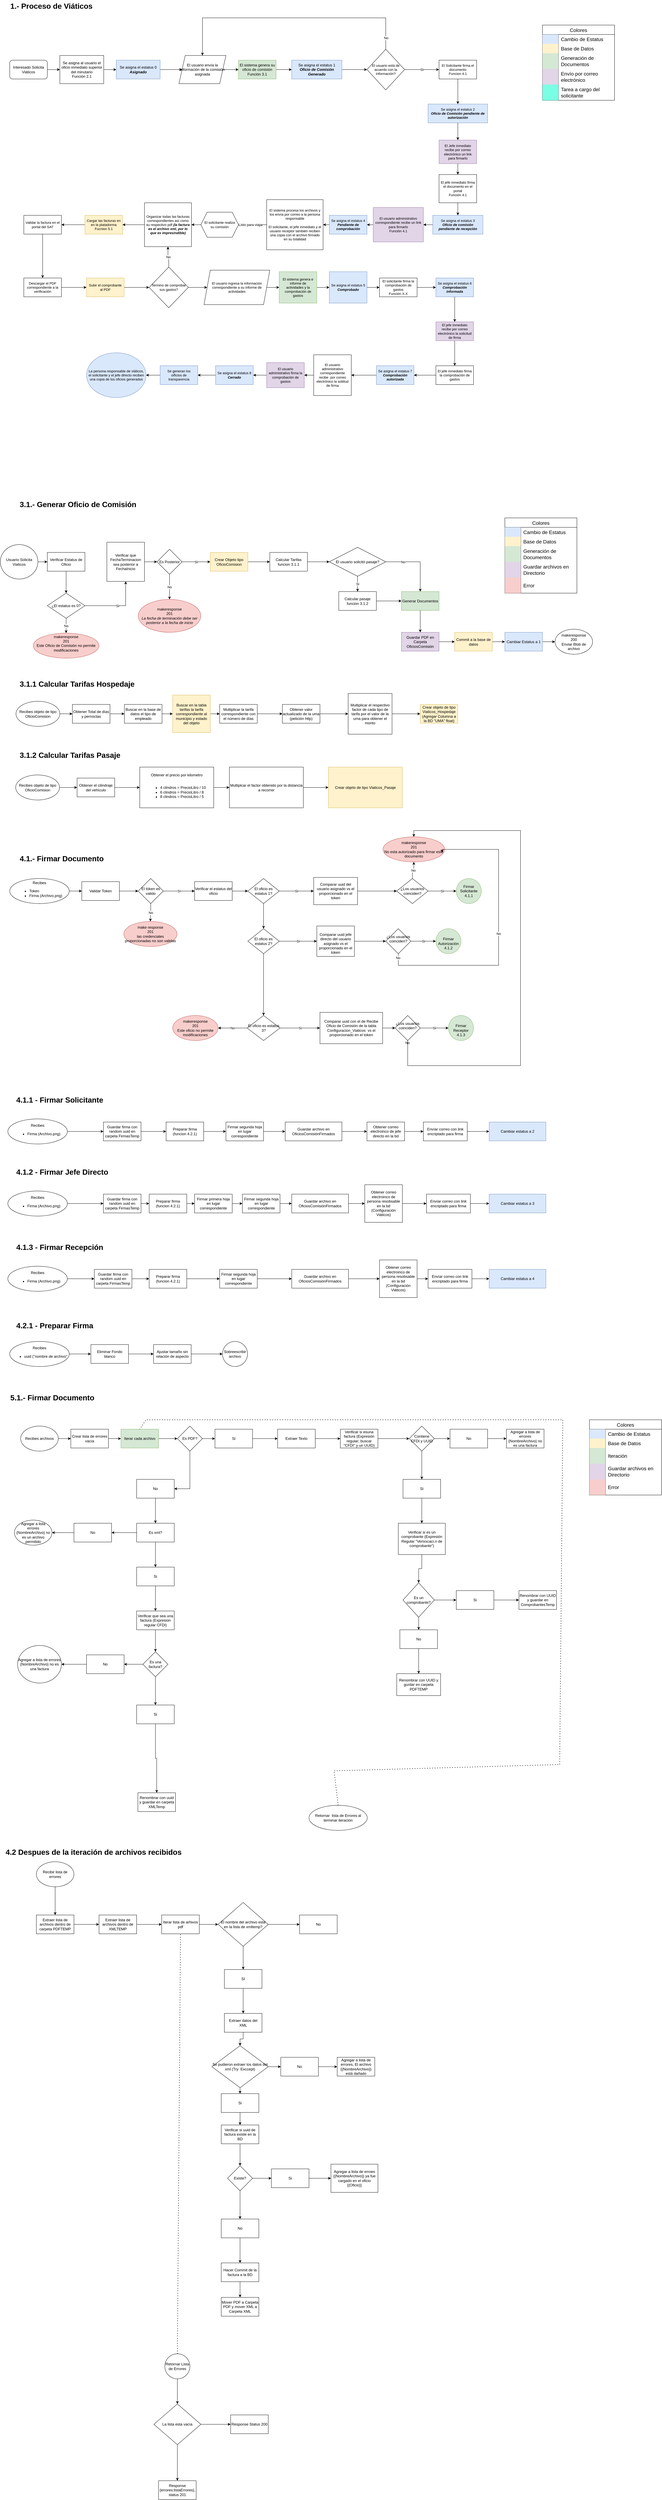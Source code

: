 <mxfile version="21.3.2" type="github">
  <diagram id="C5RBs43oDa-KdzZeNtuy" name="Page-1">
    <mxGraphModel dx="9560" dy="5213" grid="1" gridSize="10" guides="1" tooltips="1" connect="1" arrows="1" fold="1" page="1" pageScale="1" pageWidth="827" pageHeight="1169" math="0" shadow="0">
      <root>
        <mxCell id="WIyWlLk6GJQsqaUBKTNV-0" />
        <mxCell id="WIyWlLk6GJQsqaUBKTNV-1" parent="WIyWlLk6GJQsqaUBKTNV-0" />
        <mxCell id="rKVpv5kRE1DJ6S-B8XNr-0" value="" style="edgeStyle=orthogonalEdgeStyle;rounded=0;orthogonalLoop=1;jettySize=auto;html=1;" edge="1" parent="WIyWlLk6GJQsqaUBKTNV-1" source="rKVpv5kRE1DJ6S-B8XNr-1" target="rKVpv5kRE1DJ6S-B8XNr-3">
          <mxGeometry relative="1" as="geometry" />
        </mxCell>
        <mxCell id="rKVpv5kRE1DJ6S-B8XNr-1" value="Interesado Solicita Viáticos" style="rounded=1;whiteSpace=wrap;html=1;" vertex="1" parent="WIyWlLk6GJQsqaUBKTNV-1">
          <mxGeometry x="50" y="232" width="120" height="60" as="geometry" />
        </mxCell>
        <mxCell id="rKVpv5kRE1DJ6S-B8XNr-2" value="" style="edgeStyle=orthogonalEdgeStyle;rounded=0;orthogonalLoop=1;jettySize=auto;html=1;" edge="1" parent="WIyWlLk6GJQsqaUBKTNV-1" source="rKVpv5kRE1DJ6S-B8XNr-3" target="rKVpv5kRE1DJ6S-B8XNr-5">
          <mxGeometry relative="1" as="geometry" />
        </mxCell>
        <mxCell id="rKVpv5kRE1DJ6S-B8XNr-3" value="&lt;div&gt;Se asigna al usuario el oficio inmediato superior del minutario&lt;/div&gt;&lt;div&gt;Función 2.1&lt;br&gt;&lt;/div&gt;" style="rounded=0;whiteSpace=wrap;html=1;" vertex="1" parent="WIyWlLk6GJQsqaUBKTNV-1">
          <mxGeometry x="210" y="217" width="140" height="90" as="geometry" />
        </mxCell>
        <mxCell id="rKVpv5kRE1DJ6S-B8XNr-4" value="" style="edgeStyle=orthogonalEdgeStyle;rounded=0;orthogonalLoop=1;jettySize=auto;html=1;" edge="1" parent="WIyWlLk6GJQsqaUBKTNV-1" source="rKVpv5kRE1DJ6S-B8XNr-5" target="rKVpv5kRE1DJ6S-B8XNr-7">
          <mxGeometry relative="1" as="geometry" />
        </mxCell>
        <mxCell id="rKVpv5kRE1DJ6S-B8XNr-5" value="&lt;div&gt;Se asigna el estatus 0&lt;/div&gt;&lt;div&gt;&lt;i&gt;&lt;b&gt;Asignado&lt;/b&gt;&lt;/i&gt;&lt;br&gt;&lt;/div&gt;" style="whiteSpace=wrap;html=1;rounded=0;fillColor=#dae8fc;strokeColor=#6c8ebf;" vertex="1" parent="WIyWlLk6GJQsqaUBKTNV-1">
          <mxGeometry x="390" y="232" width="140" height="60" as="geometry" />
        </mxCell>
        <mxCell id="rKVpv5kRE1DJ6S-B8XNr-6" value="" style="edgeStyle=orthogonalEdgeStyle;rounded=0;orthogonalLoop=1;jettySize=auto;html=1;" edge="1" parent="WIyWlLk6GJQsqaUBKTNV-1" source="rKVpv5kRE1DJ6S-B8XNr-7" target="rKVpv5kRE1DJ6S-B8XNr-9">
          <mxGeometry relative="1" as="geometry" />
        </mxCell>
        <mxCell id="rKVpv5kRE1DJ6S-B8XNr-7" value="El usuario envía la información de la comisión asignada" style="shape=parallelogram;perimeter=parallelogramPerimeter;whiteSpace=wrap;html=1;fixedSize=1;rounded=0;" vertex="1" parent="WIyWlLk6GJQsqaUBKTNV-1">
          <mxGeometry x="590" y="217" width="150" height="90" as="geometry" />
        </mxCell>
        <mxCell id="rKVpv5kRE1DJ6S-B8XNr-8" value="" style="edgeStyle=orthogonalEdgeStyle;rounded=0;orthogonalLoop=1;jettySize=auto;html=1;" edge="1" parent="WIyWlLk6GJQsqaUBKTNV-1" source="rKVpv5kRE1DJ6S-B8XNr-9" target="rKVpv5kRE1DJ6S-B8XNr-11">
          <mxGeometry relative="1" as="geometry" />
        </mxCell>
        <mxCell id="rKVpv5kRE1DJ6S-B8XNr-9" value="&lt;div&gt;El sistema genera su oficio de comisión&lt;/div&gt;&lt;div&gt;Función 3.1&lt;br&gt;&lt;/div&gt;" style="whiteSpace=wrap;html=1;rounded=0;fillColor=#d5e8d4;strokeColor=#82b366;" vertex="1" parent="WIyWlLk6GJQsqaUBKTNV-1">
          <mxGeometry x="780" y="232" width="120" height="60" as="geometry" />
        </mxCell>
        <mxCell id="rKVpv5kRE1DJ6S-B8XNr-10" value="" style="edgeStyle=orthogonalEdgeStyle;rounded=0;orthogonalLoop=1;jettySize=auto;html=1;" edge="1" parent="WIyWlLk6GJQsqaUBKTNV-1" source="rKVpv5kRE1DJ6S-B8XNr-11" target="rKVpv5kRE1DJ6S-B8XNr-15">
          <mxGeometry relative="1" as="geometry" />
        </mxCell>
        <mxCell id="rKVpv5kRE1DJ6S-B8XNr-11" value="&lt;div&gt;Se asigna el estatus 1&lt;/div&gt;&lt;div&gt;&lt;b&gt;&lt;i&gt;Oficio de Comisión Generado&lt;/i&gt;&lt;/b&gt;&lt;br&gt;&lt;/div&gt;" style="whiteSpace=wrap;html=1;rounded=0;fillColor=#dae8fc;strokeColor=#6c8ebf;" vertex="1" parent="WIyWlLk6GJQsqaUBKTNV-1">
          <mxGeometry x="950" y="232" width="160" height="60" as="geometry" />
        </mxCell>
        <mxCell id="rKVpv5kRE1DJ6S-B8XNr-12" value="" style="edgeStyle=orthogonalEdgeStyle;rounded=0;orthogonalLoop=1;jettySize=auto;html=1;entryX=0.5;entryY=0;entryDx=0;entryDy=0;" edge="1" parent="WIyWlLk6GJQsqaUBKTNV-1" source="rKVpv5kRE1DJ6S-B8XNr-15" target="rKVpv5kRE1DJ6S-B8XNr-7">
          <mxGeometry relative="1" as="geometry">
            <mxPoint x="1050" y="67" as="targetPoint" />
            <Array as="points">
              <mxPoint x="1250" y="97" />
              <mxPoint x="665" y="97" />
            </Array>
          </mxGeometry>
        </mxCell>
        <mxCell id="rKVpv5kRE1DJ6S-B8XNr-13" value="No" style="edgeLabel;html=1;align=center;verticalAlign=middle;resizable=0;points=[];" connectable="0" vertex="1" parent="rKVpv5kRE1DJ6S-B8XNr-12">
          <mxGeometry x="-0.909" y="-1" relative="1" as="geometry">
            <mxPoint as="offset" />
          </mxGeometry>
        </mxCell>
        <mxCell id="rKVpv5kRE1DJ6S-B8XNr-14" value="Si" style="edgeStyle=orthogonalEdgeStyle;rounded=0;orthogonalLoop=1;jettySize=auto;html=1;" edge="1" parent="WIyWlLk6GJQsqaUBKTNV-1" source="rKVpv5kRE1DJ6S-B8XNr-15" target="rKVpv5kRE1DJ6S-B8XNr-17">
          <mxGeometry relative="1" as="geometry" />
        </mxCell>
        <mxCell id="rKVpv5kRE1DJ6S-B8XNr-15" value="El usuario está de acuerdo con la información?" style="rhombus;whiteSpace=wrap;html=1;rounded=0;spacingBottom=0;spacing=6;verticalAlign=middle;fontSize=11;" vertex="1" parent="WIyWlLk6GJQsqaUBKTNV-1">
          <mxGeometry x="1190" y="197" width="120" height="130" as="geometry" />
        </mxCell>
        <mxCell id="rKVpv5kRE1DJ6S-B8XNr-16" value="" style="edgeStyle=orthogonalEdgeStyle;rounded=0;orthogonalLoop=1;jettySize=auto;html=1;" edge="1" parent="WIyWlLk6GJQsqaUBKTNV-1" source="rKVpv5kRE1DJ6S-B8XNr-17" target="rKVpv5kRE1DJ6S-B8XNr-19">
          <mxGeometry relative="1" as="geometry" />
        </mxCell>
        <mxCell id="rKVpv5kRE1DJ6S-B8XNr-17" value="&lt;div&gt;El Solicitante firma el documento&lt;/div&gt;&lt;div&gt;Funcion 4.1&lt;br&gt;&lt;/div&gt;" style="whiteSpace=wrap;html=1;fontSize=11;rounded=0;spacingBottom=0;spacing=6;" vertex="1" parent="WIyWlLk6GJQsqaUBKTNV-1">
          <mxGeometry x="1420" y="232" width="120" height="60" as="geometry" />
        </mxCell>
        <mxCell id="rKVpv5kRE1DJ6S-B8XNr-18" value="" style="edgeStyle=orthogonalEdgeStyle;rounded=0;orthogonalLoop=1;jettySize=auto;html=1;" edge="1" parent="WIyWlLk6GJQsqaUBKTNV-1" source="rKVpv5kRE1DJ6S-B8XNr-19" target="rKVpv5kRE1DJ6S-B8XNr-21">
          <mxGeometry relative="1" as="geometry" />
        </mxCell>
        <mxCell id="rKVpv5kRE1DJ6S-B8XNr-19" value="&lt;div&gt;Se asigna el estatus 2&lt;/div&gt;&lt;div&gt;&lt;b&gt;&lt;i&gt;Oficio de Comisión pendiente de autorización&lt;/i&gt;&lt;/b&gt;&lt;br&gt;&lt;/div&gt;" style="whiteSpace=wrap;html=1;fontSize=11;rounded=0;spacingBottom=0;spacing=6;fillColor=#dae8fc;strokeColor=#6c8ebf;" vertex="1" parent="WIyWlLk6GJQsqaUBKTNV-1">
          <mxGeometry x="1385" y="372" width="190" height="60" as="geometry" />
        </mxCell>
        <mxCell id="rKVpv5kRE1DJ6S-B8XNr-20" value="" style="edgeStyle=orthogonalEdgeStyle;rounded=0;orthogonalLoop=1;jettySize=auto;html=1;" edge="1" parent="WIyWlLk6GJQsqaUBKTNV-1" source="rKVpv5kRE1DJ6S-B8XNr-21" target="rKVpv5kRE1DJ6S-B8XNr-23">
          <mxGeometry relative="1" as="geometry" />
        </mxCell>
        <mxCell id="rKVpv5kRE1DJ6S-B8XNr-21" value="El Jefe inmediato recibe por correo electrónico un link para firmarlo" style="whiteSpace=wrap;html=1;fontSize=11;rounded=0;spacingBottom=0;spacing=6;fillColor=#e1d5e7;strokeColor=#9673a6;" vertex="1" parent="WIyWlLk6GJQsqaUBKTNV-1">
          <mxGeometry x="1420" y="487" width="120" height="75" as="geometry" />
        </mxCell>
        <mxCell id="rKVpv5kRE1DJ6S-B8XNr-22" value="" style="edgeStyle=orthogonalEdgeStyle;rounded=0;orthogonalLoop=1;jettySize=auto;html=1;" edge="1" parent="WIyWlLk6GJQsqaUBKTNV-1" source="rKVpv5kRE1DJ6S-B8XNr-23" target="rKVpv5kRE1DJ6S-B8XNr-25">
          <mxGeometry relative="1" as="geometry" />
        </mxCell>
        <mxCell id="rKVpv5kRE1DJ6S-B8XNr-23" value="&lt;div&gt;El jefe inmediato firma el documento en el portal&lt;/div&gt;&lt;div&gt;Función 4.1&lt;br&gt;&lt;/div&gt;" style="whiteSpace=wrap;html=1;fontSize=11;rounded=0;spacingBottom=0;spacing=6;" vertex="1" parent="WIyWlLk6GJQsqaUBKTNV-1">
          <mxGeometry x="1420" y="597" width="120" height="90" as="geometry" />
        </mxCell>
        <mxCell id="rKVpv5kRE1DJ6S-B8XNr-24" value="" style="edgeStyle=orthogonalEdgeStyle;rounded=0;orthogonalLoop=1;jettySize=auto;html=1;" edge="1" parent="WIyWlLk6GJQsqaUBKTNV-1" source="rKVpv5kRE1DJ6S-B8XNr-25" target="rKVpv5kRE1DJ6S-B8XNr-27">
          <mxGeometry relative="1" as="geometry" />
        </mxCell>
        <mxCell id="rKVpv5kRE1DJ6S-B8XNr-25" value="&lt;div&gt;Se asigna el estatus 3&lt;/div&gt;&lt;div&gt;&lt;b&gt;&lt;i&gt;Oficio de comisión pendiente de recepción&lt;/i&gt;&lt;/b&gt;&lt;br&gt;&lt;/div&gt;" style="whiteSpace=wrap;html=1;fontSize=11;rounded=0;spacingBottom=0;spacing=6;fillColor=#dae8fc;strokeColor=#6c8ebf;" vertex="1" parent="WIyWlLk6GJQsqaUBKTNV-1">
          <mxGeometry x="1400" y="727" width="160" height="60" as="geometry" />
        </mxCell>
        <mxCell id="rKVpv5kRE1DJ6S-B8XNr-26" value="" style="edgeStyle=orthogonalEdgeStyle;rounded=0;orthogonalLoop=1;jettySize=auto;html=1;" edge="1" parent="WIyWlLk6GJQsqaUBKTNV-1" source="rKVpv5kRE1DJ6S-B8XNr-27" target="rKVpv5kRE1DJ6S-B8XNr-66">
          <mxGeometry relative="1" as="geometry" />
        </mxCell>
        <mxCell id="rKVpv5kRE1DJ6S-B8XNr-27" value="&lt;div&gt;El usuario administrativo correspondiente recibe un link para firmarlo&lt;/div&gt;&lt;div&gt;Función 4.1&lt;br&gt;&lt;/div&gt;" style="whiteSpace=wrap;html=1;fontSize=11;rounded=0;spacingBottom=0;spacing=6;fillColor=#e1d5e7;strokeColor=#9673a6;" vertex="1" parent="WIyWlLk6GJQsqaUBKTNV-1">
          <mxGeometry x="1210" y="702" width="160" height="110" as="geometry" />
        </mxCell>
        <mxCell id="rKVpv5kRE1DJ6S-B8XNr-28" value="Listo para viajar" style="edgeStyle=orthogonalEdgeStyle;rounded=0;orthogonalLoop=1;jettySize=auto;html=1;" edge="1" parent="WIyWlLk6GJQsqaUBKTNV-1" source="rKVpv5kRE1DJ6S-B8XNr-29" target="rKVpv5kRE1DJ6S-B8XNr-31">
          <mxGeometry x="0.143" relative="1" as="geometry">
            <mxPoint as="offset" />
          </mxGeometry>
        </mxCell>
        <mxCell id="rKVpv5kRE1DJ6S-B8XNr-29" value="&lt;div&gt;El sistema procesa los archivos y los envía por correo a la persona responsable&lt;/div&gt;&lt;div&gt;&lt;br&gt;&lt;/div&gt;&lt;div&gt;El solicitante, el jefe inmediato y el usuario receptor también reciben una copia con el archivo firmado en su totalidad&lt;br&gt;&lt;/div&gt;" style="whiteSpace=wrap;html=1;fontSize=11;rounded=0;spacingBottom=0;spacing=6;" vertex="1" parent="WIyWlLk6GJQsqaUBKTNV-1">
          <mxGeometry x="870" y="677" width="180" height="160" as="geometry" />
        </mxCell>
        <mxCell id="rKVpv5kRE1DJ6S-B8XNr-30" value="" style="edgeStyle=orthogonalEdgeStyle;rounded=0;orthogonalLoop=1;jettySize=auto;html=1;" edge="1" parent="WIyWlLk6GJQsqaUBKTNV-1" source="rKVpv5kRE1DJ6S-B8XNr-31" target="rKVpv5kRE1DJ6S-B8XNr-33">
          <mxGeometry relative="1" as="geometry" />
        </mxCell>
        <mxCell id="rKVpv5kRE1DJ6S-B8XNr-31" value="El solicitante realiza su comisión" style="shape=hexagon;perimeter=hexagonPerimeter2;whiteSpace=wrap;html=1;fixedSize=1;fontSize=11;rounded=0;spacingBottom=0;spacing=6;" vertex="1" parent="WIyWlLk6GJQsqaUBKTNV-1">
          <mxGeometry x="660" y="717" width="120" height="80" as="geometry" />
        </mxCell>
        <mxCell id="rKVpv5kRE1DJ6S-B8XNr-32" value="" style="edgeStyle=orthogonalEdgeStyle;rounded=0;orthogonalLoop=1;jettySize=auto;html=1;" edge="1" parent="WIyWlLk6GJQsqaUBKTNV-1" source="rKVpv5kRE1DJ6S-B8XNr-33" target="rKVpv5kRE1DJ6S-B8XNr-35">
          <mxGeometry relative="1" as="geometry" />
        </mxCell>
        <mxCell id="rKVpv5kRE1DJ6S-B8XNr-33" value="Organizar todas las facturas correspondientes así como su respectivo pdf &lt;b&gt;&lt;i&gt;(&lt;/i&gt;&lt;/b&gt;&lt;i&gt;&lt;b&gt;la factura es el archivo xml, por lo que es impresindible)&lt;/b&gt;&lt;/i&gt;" style="whiteSpace=wrap;html=1;fontSize=11;rounded=0;spacingBottom=0;spacing=6;" vertex="1" parent="WIyWlLk6GJQsqaUBKTNV-1">
          <mxGeometry x="480" y="687" width="150" height="140" as="geometry" />
        </mxCell>
        <mxCell id="rKVpv5kRE1DJ6S-B8XNr-34" value="" style="edgeStyle=orthogonalEdgeStyle;rounded=0;orthogonalLoop=1;jettySize=auto;html=1;" edge="1" parent="WIyWlLk6GJQsqaUBKTNV-1" source="rKVpv5kRE1DJ6S-B8XNr-35" target="rKVpv5kRE1DJ6S-B8XNr-37">
          <mxGeometry relative="1" as="geometry" />
        </mxCell>
        <mxCell id="rKVpv5kRE1DJ6S-B8XNr-35" value="&lt;div&gt;Cargar las facturas en en la platadorma&lt;/div&gt;&lt;div&gt;Fucnion 5.1&lt;br&gt;&lt;/div&gt;" style="whiteSpace=wrap;html=1;fontSize=11;rounded=0;spacingBottom=0;spacing=6;fillColor=#fff2cc;strokeColor=#d6b656;" vertex="1" parent="WIyWlLk6GJQsqaUBKTNV-1">
          <mxGeometry x="290" y="727" width="120" height="60" as="geometry" />
        </mxCell>
        <mxCell id="rKVpv5kRE1DJ6S-B8XNr-36" value="" style="edgeStyle=orthogonalEdgeStyle;rounded=0;orthogonalLoop=1;jettySize=auto;html=1;" edge="1" parent="WIyWlLk6GJQsqaUBKTNV-1" source="rKVpv5kRE1DJ6S-B8XNr-37" target="rKVpv5kRE1DJ6S-B8XNr-39">
          <mxGeometry relative="1" as="geometry" />
        </mxCell>
        <mxCell id="rKVpv5kRE1DJ6S-B8XNr-37" value="Validar la factura en el portal del SAT" style="whiteSpace=wrap;html=1;fontSize=11;rounded=0;spacingBottom=0;spacing=6;" vertex="1" parent="WIyWlLk6GJQsqaUBKTNV-1">
          <mxGeometry x="95" y="727" width="120" height="60" as="geometry" />
        </mxCell>
        <mxCell id="rKVpv5kRE1DJ6S-B8XNr-38" value="" style="edgeStyle=orthogonalEdgeStyle;rounded=0;orthogonalLoop=1;jettySize=auto;html=1;" edge="1" parent="WIyWlLk6GJQsqaUBKTNV-1" source="rKVpv5kRE1DJ6S-B8XNr-39" target="rKVpv5kRE1DJ6S-B8XNr-41">
          <mxGeometry relative="1" as="geometry" />
        </mxCell>
        <mxCell id="rKVpv5kRE1DJ6S-B8XNr-39" value="Descargar el PDF correspondiente a la verificación" style="whiteSpace=wrap;html=1;fontSize=11;rounded=0;spacingBottom=0;spacing=6;" vertex="1" parent="WIyWlLk6GJQsqaUBKTNV-1">
          <mxGeometry x="95" y="927" width="120" height="60" as="geometry" />
        </mxCell>
        <mxCell id="rKVpv5kRE1DJ6S-B8XNr-40" value="" style="edgeStyle=orthogonalEdgeStyle;rounded=0;orthogonalLoop=1;jettySize=auto;html=1;" edge="1" parent="WIyWlLk6GJQsqaUBKTNV-1" source="rKVpv5kRE1DJ6S-B8XNr-41" target="rKVpv5kRE1DJ6S-B8XNr-44">
          <mxGeometry relative="1" as="geometry" />
        </mxCell>
        <mxCell id="rKVpv5kRE1DJ6S-B8XNr-41" value="Subir el comprobante al PDF" style="whiteSpace=wrap;html=1;fontSize=11;rounded=0;spacingBottom=0;spacing=6;fillColor=#fff2cc;strokeColor=#d6b656;" vertex="1" parent="WIyWlLk6GJQsqaUBKTNV-1">
          <mxGeometry x="295" y="927" width="120" height="60" as="geometry" />
        </mxCell>
        <mxCell id="rKVpv5kRE1DJ6S-B8XNr-42" value="No" style="edgeStyle=orthogonalEdgeStyle;rounded=0;orthogonalLoop=1;jettySize=auto;html=1;" edge="1" parent="WIyWlLk6GJQsqaUBKTNV-1" source="rKVpv5kRE1DJ6S-B8XNr-44" target="rKVpv5kRE1DJ6S-B8XNr-33">
          <mxGeometry relative="1" as="geometry" />
        </mxCell>
        <mxCell id="rKVpv5kRE1DJ6S-B8XNr-43" value="" style="edgeStyle=orthogonalEdgeStyle;rounded=0;orthogonalLoop=1;jettySize=auto;html=1;" edge="1" parent="WIyWlLk6GJQsqaUBKTNV-1" source="rKVpv5kRE1DJ6S-B8XNr-44" target="rKVpv5kRE1DJ6S-B8XNr-46">
          <mxGeometry relative="1" as="geometry" />
        </mxCell>
        <mxCell id="rKVpv5kRE1DJ6S-B8XNr-44" value="Termino de comprobar sus gastos?" style="rhombus;whiteSpace=wrap;html=1;fontSize=11;rounded=0;spacingBottom=0;spacing=6;" vertex="1" parent="WIyWlLk6GJQsqaUBKTNV-1">
          <mxGeometry x="495" y="892" width="125" height="130" as="geometry" />
        </mxCell>
        <mxCell id="rKVpv5kRE1DJ6S-B8XNr-45" value="" style="edgeStyle=orthogonalEdgeStyle;rounded=0;orthogonalLoop=1;jettySize=auto;html=1;" edge="1" parent="WIyWlLk6GJQsqaUBKTNV-1" source="rKVpv5kRE1DJ6S-B8XNr-46" target="rKVpv5kRE1DJ6S-B8XNr-68">
          <mxGeometry relative="1" as="geometry" />
        </mxCell>
        <mxCell id="rKVpv5kRE1DJ6S-B8XNr-46" value="El usuario ingresa la información correspondiente a su informe de actividades" style="shape=parallelogram;perimeter=parallelogramPerimeter;whiteSpace=wrap;html=1;fixedSize=1;fontSize=11;rounded=0;spacingBottom=0;spacing=6;" vertex="1" parent="WIyWlLk6GJQsqaUBKTNV-1">
          <mxGeometry x="670" y="902" width="210" height="110" as="geometry" />
        </mxCell>
        <mxCell id="rKVpv5kRE1DJ6S-B8XNr-47" value="" style="edgeStyle=orthogonalEdgeStyle;rounded=0;orthogonalLoop=1;jettySize=auto;html=1;" edge="1" parent="WIyWlLk6GJQsqaUBKTNV-1" source="rKVpv5kRE1DJ6S-B8XNr-48" target="rKVpv5kRE1DJ6S-B8XNr-50">
          <mxGeometry relative="1" as="geometry" />
        </mxCell>
        <mxCell id="rKVpv5kRE1DJ6S-B8XNr-48" value="&lt;div&gt;Se asigna el estatus 5 &lt;br&gt;&lt;/div&gt;&lt;div&gt;&lt;b&gt;&lt;i&gt;Comprobado&lt;/i&gt;&lt;/b&gt; &lt;br&gt;&lt;/div&gt;" style="whiteSpace=wrap;html=1;fontSize=11;rounded=0;spacingBottom=0;spacing=6;fillColor=#dae8fc;strokeColor=#6c8ebf;" vertex="1" parent="WIyWlLk6GJQsqaUBKTNV-1">
          <mxGeometry x="1070" y="907" width="120" height="100" as="geometry" />
        </mxCell>
        <mxCell id="rKVpv5kRE1DJ6S-B8XNr-49" value="" style="edgeStyle=orthogonalEdgeStyle;rounded=0;orthogonalLoop=1;jettySize=auto;html=1;" edge="1" parent="WIyWlLk6GJQsqaUBKTNV-1" source="rKVpv5kRE1DJ6S-B8XNr-50" target="rKVpv5kRE1DJ6S-B8XNr-52">
          <mxGeometry relative="1" as="geometry" />
        </mxCell>
        <mxCell id="rKVpv5kRE1DJ6S-B8XNr-50" value="&lt;div&gt;El solicitante firma la comprobación de gastos &lt;br&gt;&lt;/div&gt;&lt;div&gt;Función X.X&lt;br&gt;&lt;/div&gt;" style="whiteSpace=wrap;html=1;fontSize=11;rounded=0;spacingBottom=0;spacing=6;" vertex="1" parent="WIyWlLk6GJQsqaUBKTNV-1">
          <mxGeometry x="1230" y="927" width="120" height="60" as="geometry" />
        </mxCell>
        <mxCell id="rKVpv5kRE1DJ6S-B8XNr-51" value="" style="edgeStyle=orthogonalEdgeStyle;rounded=0;orthogonalLoop=1;jettySize=auto;html=1;" edge="1" parent="WIyWlLk6GJQsqaUBKTNV-1" source="rKVpv5kRE1DJ6S-B8XNr-52" target="rKVpv5kRE1DJ6S-B8XNr-54">
          <mxGeometry relative="1" as="geometry" />
        </mxCell>
        <mxCell id="rKVpv5kRE1DJ6S-B8XNr-52" value="&lt;div&gt;Se asigna el estatus 6&lt;/div&gt;&lt;div&gt;&lt;i&gt;&lt;b&gt;Comprobación informada&lt;/b&gt;&lt;/i&gt;&lt;br&gt;&lt;/div&gt;" style="whiteSpace=wrap;html=1;fontSize=11;rounded=0;spacingBottom=0;spacing=6;fillColor=#dae8fc;strokeColor=#6c8ebf;" vertex="1" parent="WIyWlLk6GJQsqaUBKTNV-1">
          <mxGeometry x="1410" y="927" width="120" height="60" as="geometry" />
        </mxCell>
        <mxCell id="rKVpv5kRE1DJ6S-B8XNr-53" value="" style="edgeStyle=orthogonalEdgeStyle;rounded=0;orthogonalLoop=1;jettySize=auto;html=1;" edge="1" parent="WIyWlLk6GJQsqaUBKTNV-1" source="rKVpv5kRE1DJ6S-B8XNr-54" target="rKVpv5kRE1DJ6S-B8XNr-56">
          <mxGeometry relative="1" as="geometry" />
        </mxCell>
        <mxCell id="rKVpv5kRE1DJ6S-B8XNr-54" value="El jefe inmediato recibe por correo electrónico la solicitud de firma" style="whiteSpace=wrap;html=1;fontSize=11;rounded=0;spacingBottom=0;spacing=6;fillColor=#e1d5e7;strokeColor=#9673a6;" vertex="1" parent="WIyWlLk6GJQsqaUBKTNV-1">
          <mxGeometry x="1410" y="1067" width="120" height="60" as="geometry" />
        </mxCell>
        <mxCell id="rKVpv5kRE1DJ6S-B8XNr-55" value="" style="edgeStyle=orthogonalEdgeStyle;rounded=0;orthogonalLoop=1;jettySize=auto;html=1;" edge="1" parent="WIyWlLk6GJQsqaUBKTNV-1" source="rKVpv5kRE1DJ6S-B8XNr-56" target="rKVpv5kRE1DJ6S-B8XNr-58">
          <mxGeometry relative="1" as="geometry" />
        </mxCell>
        <mxCell id="rKVpv5kRE1DJ6S-B8XNr-56" value="El jefe inmediato firma la comprobación de gastos" style="whiteSpace=wrap;html=1;fontSize=11;rounded=0;spacingBottom=0;spacing=6;" vertex="1" parent="WIyWlLk6GJQsqaUBKTNV-1">
          <mxGeometry x="1410" y="1207" width="120" height="60" as="geometry" />
        </mxCell>
        <mxCell id="rKVpv5kRE1DJ6S-B8XNr-57" value="" style="edgeStyle=orthogonalEdgeStyle;rounded=0;orthogonalLoop=1;jettySize=auto;html=1;" edge="1" parent="WIyWlLk6GJQsqaUBKTNV-1" source="rKVpv5kRE1DJ6S-B8XNr-58" target="rKVpv5kRE1DJ6S-B8XNr-60">
          <mxGeometry relative="1" as="geometry" />
        </mxCell>
        <mxCell id="rKVpv5kRE1DJ6S-B8XNr-58" value="&lt;div&gt;Se asigna el estatus 7&lt;br&gt;&lt;/div&gt;&lt;div&gt;&lt;i&gt;&lt;b&gt;Comprobación autorizada&lt;/b&gt;&lt;/i&gt;&lt;br&gt;&lt;/div&gt;" style="whiteSpace=wrap;html=1;fontSize=11;rounded=0;spacingBottom=0;spacing=6;fillColor=#dae8fc;strokeColor=#6c8ebf;" vertex="1" parent="WIyWlLk6GJQsqaUBKTNV-1">
          <mxGeometry x="1220" y="1207" width="120" height="60" as="geometry" />
        </mxCell>
        <mxCell id="rKVpv5kRE1DJ6S-B8XNr-59" value="" style="edgeStyle=orthogonalEdgeStyle;rounded=0;orthogonalLoop=1;jettySize=auto;html=1;" edge="1" parent="WIyWlLk6GJQsqaUBKTNV-1" source="rKVpv5kRE1DJ6S-B8XNr-60" target="rKVpv5kRE1DJ6S-B8XNr-62">
          <mxGeometry relative="1" as="geometry" />
        </mxCell>
        <mxCell id="rKVpv5kRE1DJ6S-B8XNr-60" value="El usuario administrativo correspondiente recibe&amp;nbsp; por correo electrónico la soliitud de firma" style="whiteSpace=wrap;html=1;fontSize=11;rounded=0;spacingBottom=0;spacing=6;" vertex="1" parent="WIyWlLk6GJQsqaUBKTNV-1">
          <mxGeometry x="1020" y="1172" width="120" height="130" as="geometry" />
        </mxCell>
        <mxCell id="rKVpv5kRE1DJ6S-B8XNr-61" value="" style="edgeStyle=orthogonalEdgeStyle;rounded=0;orthogonalLoop=1;jettySize=auto;html=1;" edge="1" parent="WIyWlLk6GJQsqaUBKTNV-1" source="rKVpv5kRE1DJ6S-B8XNr-62" target="rKVpv5kRE1DJ6S-B8XNr-64">
          <mxGeometry relative="1" as="geometry" />
        </mxCell>
        <mxCell id="rKVpv5kRE1DJ6S-B8XNr-62" value="El usuario administrativo firma la comprobación de gastos" style="whiteSpace=wrap;html=1;fontSize=11;rounded=0;spacingBottom=0;spacing=6;fillColor=#e1d5e7;strokeColor=#9673a6;" vertex="1" parent="WIyWlLk6GJQsqaUBKTNV-1">
          <mxGeometry x="870" y="1197" width="120" height="80" as="geometry" />
        </mxCell>
        <mxCell id="rKVpv5kRE1DJ6S-B8XNr-63" value="" style="edgeStyle=orthogonalEdgeStyle;rounded=0;orthogonalLoop=1;jettySize=auto;html=1;" edge="1" parent="WIyWlLk6GJQsqaUBKTNV-1" source="rKVpv5kRE1DJ6S-B8XNr-64" target="rKVpv5kRE1DJ6S-B8XNr-88">
          <mxGeometry relative="1" as="geometry" />
        </mxCell>
        <mxCell id="rKVpv5kRE1DJ6S-B8XNr-64" value="&lt;div&gt;Se asigna el estatus 8&lt;br&gt;&lt;/div&gt;&lt;div&gt;&lt;b&gt;&lt;i&gt;Cerrado&lt;/i&gt;&lt;/b&gt;&lt;/div&gt;" style="whiteSpace=wrap;html=1;fontSize=11;rounded=0;spacingBottom=0;spacing=6;fillColor=#dae8fc;strokeColor=#6c8ebf;" vertex="1" parent="WIyWlLk6GJQsqaUBKTNV-1">
          <mxGeometry x="707" y="1207" width="120" height="60" as="geometry" />
        </mxCell>
        <mxCell id="rKVpv5kRE1DJ6S-B8XNr-65" value="" style="edgeStyle=orthogonalEdgeStyle;rounded=0;orthogonalLoop=1;jettySize=auto;html=1;" edge="1" parent="WIyWlLk6GJQsqaUBKTNV-1" source="rKVpv5kRE1DJ6S-B8XNr-66" target="rKVpv5kRE1DJ6S-B8XNr-29">
          <mxGeometry relative="1" as="geometry" />
        </mxCell>
        <mxCell id="rKVpv5kRE1DJ6S-B8XNr-66" value="&lt;div&gt;Se asigna el estatus 4 &lt;br&gt;&lt;/div&gt;&lt;div&gt;&lt;b&gt;&lt;i&gt;Pendiente de comprobación&lt;/i&gt;&lt;/b&gt;&lt;br&gt;&lt;/div&gt;" style="whiteSpace=wrap;html=1;fontSize=11;rounded=0;spacingBottom=0;spacing=6;fillColor=#dae8fc;strokeColor=#6c8ebf;" vertex="1" parent="WIyWlLk6GJQsqaUBKTNV-1">
          <mxGeometry x="1070" y="727" width="120" height="60" as="geometry" />
        </mxCell>
        <mxCell id="rKVpv5kRE1DJ6S-B8XNr-67" value="" style="edgeStyle=orthogonalEdgeStyle;rounded=0;orthogonalLoop=1;jettySize=auto;html=1;" edge="1" parent="WIyWlLk6GJQsqaUBKTNV-1" source="rKVpv5kRE1DJ6S-B8XNr-68" target="rKVpv5kRE1DJ6S-B8XNr-48">
          <mxGeometry relative="1" as="geometry" />
        </mxCell>
        <mxCell id="rKVpv5kRE1DJ6S-B8XNr-68" value="El sistema genera e informe de actividades y la comprobación de gastos" style="whiteSpace=wrap;html=1;fontSize=11;rounded=0;spacingBottom=0;spacing=6;fillColor=#d5e8d4;strokeColor=#82b366;" vertex="1" parent="WIyWlLk6GJQsqaUBKTNV-1">
          <mxGeometry x="910" y="907" width="120" height="100" as="geometry" />
        </mxCell>
        <mxCell id="rKVpv5kRE1DJ6S-B8XNr-69" value="1.- Proceso de Viáticos" style="text;strokeColor=none;fillColor=none;html=1;fontSize=24;fontStyle=1;verticalAlign=middle;align=left;" vertex="1" parent="WIyWlLk6GJQsqaUBKTNV-1">
          <mxGeometry x="50" y="40" width="320" height="40" as="geometry" />
        </mxCell>
        <mxCell id="rKVpv5kRE1DJ6S-B8XNr-70" value="Colores" style="shape=table;startSize=30;container=1;collapsible=0;childLayout=tableLayout;fixedRows=1;rowLines=0;fontStyle=0;strokeColor=default;fontSize=16;labelBackgroundColor=default;" vertex="1" parent="WIyWlLk6GJQsqaUBKTNV-1">
          <mxGeometry x="1750" y="120" width="230" height="240" as="geometry" />
        </mxCell>
        <mxCell id="rKVpv5kRE1DJ6S-B8XNr-71" value="" style="shape=tableRow;horizontal=0;startSize=0;swimlaneHead=0;swimlaneBody=0;top=0;left=0;bottom=0;right=0;collapsible=0;dropTarget=0;fillColor=none;points=[[0,0.5],[1,0.5]];portConstraint=eastwest;strokeColor=inherit;fontSize=16;" vertex="1" parent="rKVpv5kRE1DJ6S-B8XNr-70">
          <mxGeometry y="30" width="230" height="30" as="geometry" />
        </mxCell>
        <mxCell id="rKVpv5kRE1DJ6S-B8XNr-72" value="" style="shape=partialRectangle;html=1;whiteSpace=wrap;connectable=0;fillColor=#dae8fc;top=0;left=0;bottom=0;right=0;overflow=hidden;pointerEvents=1;strokeColor=#6c8ebf;fontSize=16;" vertex="1" parent="rKVpv5kRE1DJ6S-B8XNr-71">
          <mxGeometry width="51" height="30" as="geometry">
            <mxRectangle width="51" height="30" as="alternateBounds" />
          </mxGeometry>
        </mxCell>
        <mxCell id="rKVpv5kRE1DJ6S-B8XNr-73" value="Cambio de Estatus" style="shape=partialRectangle;html=1;whiteSpace=wrap;connectable=0;fillColor=none;top=0;left=0;bottom=0;right=0;align=left;spacingLeft=6;overflow=hidden;strokeColor=inherit;fontSize=16;" vertex="1" parent="rKVpv5kRE1DJ6S-B8XNr-71">
          <mxGeometry x="51" width="179" height="30" as="geometry">
            <mxRectangle width="179" height="30" as="alternateBounds" />
          </mxGeometry>
        </mxCell>
        <mxCell id="rKVpv5kRE1DJ6S-B8XNr-74" value="" style="shape=tableRow;horizontal=0;startSize=0;swimlaneHead=0;swimlaneBody=0;top=0;left=0;bottom=0;right=0;collapsible=0;dropTarget=0;fillColor=none;points=[[0,0.5],[1,0.5]];portConstraint=eastwest;strokeColor=inherit;fontSize=16;" vertex="1" parent="rKVpv5kRE1DJ6S-B8XNr-70">
          <mxGeometry y="60" width="230" height="30" as="geometry" />
        </mxCell>
        <mxCell id="rKVpv5kRE1DJ6S-B8XNr-75" value="" style="shape=partialRectangle;html=1;whiteSpace=wrap;connectable=0;fillColor=#fff2cc;top=0;left=0;bottom=0;right=0;overflow=hidden;strokeColor=#d6b656;fontSize=16;" vertex="1" parent="rKVpv5kRE1DJ6S-B8XNr-74">
          <mxGeometry width="51" height="30" as="geometry">
            <mxRectangle width="51" height="30" as="alternateBounds" />
          </mxGeometry>
        </mxCell>
        <mxCell id="rKVpv5kRE1DJ6S-B8XNr-76" value="Base de Datos" style="shape=partialRectangle;html=1;whiteSpace=wrap;connectable=0;fillColor=none;top=0;left=0;bottom=0;right=0;align=left;spacingLeft=6;overflow=hidden;strokeColor=inherit;fontSize=16;" vertex="1" parent="rKVpv5kRE1DJ6S-B8XNr-74">
          <mxGeometry x="51" width="179" height="30" as="geometry">
            <mxRectangle width="179" height="30" as="alternateBounds" />
          </mxGeometry>
        </mxCell>
        <mxCell id="rKVpv5kRE1DJ6S-B8XNr-77" value="" style="shape=tableRow;horizontal=0;startSize=0;swimlaneHead=0;swimlaneBody=0;top=0;left=0;bottom=0;right=0;collapsible=0;dropTarget=0;fillColor=none;points=[[0,0.5],[1,0.5]];portConstraint=eastwest;strokeColor=inherit;fontSize=16;" vertex="1" parent="rKVpv5kRE1DJ6S-B8XNr-70">
          <mxGeometry y="90" width="230" height="50" as="geometry" />
        </mxCell>
        <mxCell id="rKVpv5kRE1DJ6S-B8XNr-78" value="" style="shape=partialRectangle;html=1;whiteSpace=wrap;connectable=0;fillColor=#d5e8d4;top=0;left=0;bottom=0;right=0;overflow=hidden;strokeColor=#82b366;fontSize=16;" vertex="1" parent="rKVpv5kRE1DJ6S-B8XNr-77">
          <mxGeometry width="51" height="50" as="geometry">
            <mxRectangle width="51" height="50" as="alternateBounds" />
          </mxGeometry>
        </mxCell>
        <mxCell id="rKVpv5kRE1DJ6S-B8XNr-79" value="Generación de Documentos" style="shape=partialRectangle;html=1;whiteSpace=wrap;connectable=0;fillColor=none;top=0;left=0;bottom=0;right=0;align=left;spacingLeft=6;overflow=hidden;strokeColor=inherit;fontSize=16;" vertex="1" parent="rKVpv5kRE1DJ6S-B8XNr-77">
          <mxGeometry x="51" width="179" height="50" as="geometry">
            <mxRectangle width="179" height="50" as="alternateBounds" />
          </mxGeometry>
        </mxCell>
        <mxCell id="rKVpv5kRE1DJ6S-B8XNr-80" value="" style="shape=tableRow;horizontal=0;startSize=0;swimlaneHead=0;swimlaneBody=0;top=0;left=0;bottom=0;right=0;collapsible=0;dropTarget=0;fillColor=none;points=[[0,0.5],[1,0.5]];portConstraint=eastwest;strokeColor=inherit;fontSize=16;" vertex="1" parent="rKVpv5kRE1DJ6S-B8XNr-70">
          <mxGeometry y="140" width="230" height="50" as="geometry" />
        </mxCell>
        <mxCell id="rKVpv5kRE1DJ6S-B8XNr-81" value="" style="shape=partialRectangle;html=1;whiteSpace=wrap;connectable=0;fillColor=#e1d5e7;top=0;left=0;bottom=0;right=0;overflow=hidden;strokeColor=#9673a6;fontSize=16;" vertex="1" parent="rKVpv5kRE1DJ6S-B8XNr-80">
          <mxGeometry width="51" height="50" as="geometry">
            <mxRectangle width="51" height="50" as="alternateBounds" />
          </mxGeometry>
        </mxCell>
        <mxCell id="rKVpv5kRE1DJ6S-B8XNr-82" value="Envío por correo electrónico" style="shape=partialRectangle;html=1;whiteSpace=wrap;connectable=0;fillColor=none;top=0;left=0;bottom=0;right=0;align=left;spacingLeft=6;overflow=hidden;strokeColor=inherit;fontSize=16;" vertex="1" parent="rKVpv5kRE1DJ6S-B8XNr-80">
          <mxGeometry x="51" width="179" height="50" as="geometry">
            <mxRectangle width="179" height="50" as="alternateBounds" />
          </mxGeometry>
        </mxCell>
        <mxCell id="rKVpv5kRE1DJ6S-B8XNr-83" value="" style="shape=tableRow;horizontal=0;startSize=0;swimlaneHead=0;swimlaneBody=0;top=0;left=0;bottom=0;right=0;collapsible=0;dropTarget=0;fillColor=none;points=[[0,0.5],[1,0.5]];portConstraint=eastwest;strokeColor=inherit;fontSize=16;" vertex="1" parent="rKVpv5kRE1DJ6S-B8XNr-70">
          <mxGeometry y="190" width="230" height="50" as="geometry" />
        </mxCell>
        <mxCell id="rKVpv5kRE1DJ6S-B8XNr-84" value="" style="shape=partialRectangle;html=1;whiteSpace=wrap;connectable=0;fillColor=#7AFFE4;top=0;left=0;bottom=0;right=0;overflow=hidden;strokeColor=#d6b656;fontSize=16;" vertex="1" parent="rKVpv5kRE1DJ6S-B8XNr-83">
          <mxGeometry width="51" height="50" as="geometry">
            <mxRectangle width="51" height="50" as="alternateBounds" />
          </mxGeometry>
        </mxCell>
        <mxCell id="rKVpv5kRE1DJ6S-B8XNr-85" value="Tarea a cargo del solicitante" style="shape=partialRectangle;html=1;whiteSpace=wrap;connectable=0;fillColor=none;top=0;left=0;bottom=0;right=0;align=left;spacingLeft=6;overflow=hidden;strokeColor=inherit;fontSize=16;" vertex="1" parent="rKVpv5kRE1DJ6S-B8XNr-83">
          <mxGeometry x="51" width="179" height="50" as="geometry">
            <mxRectangle width="179" height="50" as="alternateBounds" />
          </mxGeometry>
        </mxCell>
        <mxCell id="rKVpv5kRE1DJ6S-B8XNr-86" value="La persona responsable de viáticos, el solicitante y el jefe directo reciben una copia de los oficios generados" style="ellipse;whiteSpace=wrap;html=1;fontSize=11;fillColor=#dae8fc;strokeColor=#6c8ebf;rounded=0;spacingBottom=0;spacing=6;" vertex="1" parent="WIyWlLk6GJQsqaUBKTNV-1">
          <mxGeometry x="295" y="1165.5" width="190" height="143" as="geometry" />
        </mxCell>
        <mxCell id="rKVpv5kRE1DJ6S-B8XNr-87" value="" style="edgeStyle=orthogonalEdgeStyle;rounded=0;orthogonalLoop=1;jettySize=auto;html=1;" edge="1" parent="WIyWlLk6GJQsqaUBKTNV-1" source="rKVpv5kRE1DJ6S-B8XNr-88" target="rKVpv5kRE1DJ6S-B8XNr-86">
          <mxGeometry relative="1" as="geometry" />
        </mxCell>
        <mxCell id="rKVpv5kRE1DJ6S-B8XNr-88" value="Se generan los oificios de transparencia" style="whiteSpace=wrap;html=1;fontSize=11;rounded=0;spacingBottom=0;spacing=6;fillColor=#dae8fc;strokeColor=#6c8ebf;" vertex="1" parent="WIyWlLk6GJQsqaUBKTNV-1">
          <mxGeometry x="530" y="1207" width="120" height="60" as="geometry" />
        </mxCell>
        <mxCell id="rKVpv5kRE1DJ6S-B8XNr-89" value="" style="edgeStyle=orthogonalEdgeStyle;rounded=0;orthogonalLoop=1;jettySize=auto;html=1;" edge="1" parent="WIyWlLk6GJQsqaUBKTNV-1" source="rKVpv5kRE1DJ6S-B8XNr-90" target="rKVpv5kRE1DJ6S-B8XNr-140">
          <mxGeometry relative="1" as="geometry" />
        </mxCell>
        <mxCell id="rKVpv5kRE1DJ6S-B8XNr-90" value="Usuario Solicita Viaticos" style="ellipse;whiteSpace=wrap;html=1;" vertex="1" parent="WIyWlLk6GJQsqaUBKTNV-1">
          <mxGeometry x="20" y="1777.5" width="120" height="110" as="geometry" />
        </mxCell>
        <mxCell id="rKVpv5kRE1DJ6S-B8XNr-91" value="" style="edgeStyle=orthogonalEdgeStyle;rounded=0;orthogonalLoop=1;jettySize=auto;html=1;" edge="1" parent="WIyWlLk6GJQsqaUBKTNV-1" source="rKVpv5kRE1DJ6S-B8XNr-92" target="rKVpv5kRE1DJ6S-B8XNr-95">
          <mxGeometry relative="1" as="geometry" />
        </mxCell>
        <mxCell id="rKVpv5kRE1DJ6S-B8XNr-92" value="Verificar que FechaTerminacion sea posterior a FechaInicio" style="whiteSpace=wrap;html=1;" vertex="1" parent="WIyWlLk6GJQsqaUBKTNV-1">
          <mxGeometry x="360" y="1770" width="120" height="125" as="geometry" />
        </mxCell>
        <mxCell id="rKVpv5kRE1DJ6S-B8XNr-93" value="Si" style="edgeStyle=orthogonalEdgeStyle;rounded=0;orthogonalLoop=1;jettySize=auto;html=1;" edge="1" parent="WIyWlLk6GJQsqaUBKTNV-1" source="rKVpv5kRE1DJ6S-B8XNr-95" target="rKVpv5kRE1DJ6S-B8XNr-97">
          <mxGeometry relative="1" as="geometry" />
        </mxCell>
        <mxCell id="rKVpv5kRE1DJ6S-B8XNr-94" value="No" style="edgeStyle=orthogonalEdgeStyle;rounded=0;orthogonalLoop=1;jettySize=auto;html=1;" edge="1" parent="WIyWlLk6GJQsqaUBKTNV-1" source="rKVpv5kRE1DJ6S-B8XNr-95" target="rKVpv5kRE1DJ6S-B8XNr-98">
          <mxGeometry relative="1" as="geometry" />
        </mxCell>
        <mxCell id="rKVpv5kRE1DJ6S-B8XNr-95" value="Es Posterior" style="rhombus;whiteSpace=wrap;html=1;" vertex="1" parent="WIyWlLk6GJQsqaUBKTNV-1">
          <mxGeometry x="520" y="1792.5" width="80" height="80" as="geometry" />
        </mxCell>
        <mxCell id="rKVpv5kRE1DJ6S-B8XNr-96" value="" style="edgeStyle=orthogonalEdgeStyle;rounded=0;orthogonalLoop=1;jettySize=auto;html=1;" edge="1" parent="WIyWlLk6GJQsqaUBKTNV-1" source="rKVpv5kRE1DJ6S-B8XNr-97" target="rKVpv5kRE1DJ6S-B8XNr-100">
          <mxGeometry relative="1" as="geometry" />
        </mxCell>
        <mxCell id="rKVpv5kRE1DJ6S-B8XNr-97" value="&lt;div&gt;Crear Objeto tipo OficioComision&lt;/div&gt;" style="whiteSpace=wrap;html=1;fillColor=#fff2cc;strokeColor=#d6b656;" vertex="1" parent="WIyWlLk6GJQsqaUBKTNV-1">
          <mxGeometry x="690" y="1802.5" width="120" height="60" as="geometry" />
        </mxCell>
        <mxCell id="rKVpv5kRE1DJ6S-B8XNr-98" value="&lt;div&gt;makeresponse &lt;br&gt;&lt;/div&gt;&lt;div&gt;201&lt;/div&gt;&lt;div&gt;&lt;i&gt;La fecha de terminación debe ser posterior a la fecha de inicio&lt;/i&gt;&lt;br&gt;&lt;/div&gt;" style="ellipse;whiteSpace=wrap;html=1;fillColor=#f8cecc;strokeColor=#b85450;" vertex="1" parent="WIyWlLk6GJQsqaUBKTNV-1">
          <mxGeometry x="460" y="1952.5" width="200" height="105" as="geometry" />
        </mxCell>
        <mxCell id="rKVpv5kRE1DJ6S-B8XNr-99" value="" style="edgeStyle=orthogonalEdgeStyle;rounded=0;orthogonalLoop=1;jettySize=auto;html=1;" edge="1" parent="WIyWlLk6GJQsqaUBKTNV-1" source="rKVpv5kRE1DJ6S-B8XNr-100" target="rKVpv5kRE1DJ6S-B8XNr-119">
          <mxGeometry relative="1" as="geometry" />
        </mxCell>
        <mxCell id="rKVpv5kRE1DJ6S-B8XNr-100" value="&lt;div&gt;Calcular Tarifas&lt;/div&gt;&lt;div&gt;funcion 3.1.1&lt;br&gt;&lt;/div&gt;" style="whiteSpace=wrap;html=1;" vertex="1" parent="WIyWlLk6GJQsqaUBKTNV-1">
          <mxGeometry x="880" y="1802.5" width="120" height="60" as="geometry" />
        </mxCell>
        <mxCell id="rKVpv5kRE1DJ6S-B8XNr-101" value="&lt;div align=&quot;left&quot;&gt;3.1.1 Calcular Tarifas Hospedaje&lt;/div&gt;" style="text;strokeColor=none;fillColor=none;html=1;fontSize=24;fontStyle=1;verticalAlign=middle;align=left;" vertex="1" parent="WIyWlLk6GJQsqaUBKTNV-1">
          <mxGeometry x="80" y="2192.5" width="400" height="60" as="geometry" />
        </mxCell>
        <mxCell id="rKVpv5kRE1DJ6S-B8XNr-102" value="" style="edgeStyle=orthogonalEdgeStyle;rounded=0;orthogonalLoop=1;jettySize=auto;html=1;" edge="1" parent="WIyWlLk6GJQsqaUBKTNV-1" source="rKVpv5kRE1DJ6S-B8XNr-103" target="rKVpv5kRE1DJ6S-B8XNr-105">
          <mxGeometry relative="1" as="geometry" />
        </mxCell>
        <mxCell id="rKVpv5kRE1DJ6S-B8XNr-103" value="Recibes objeto de tipo OficioComision" style="ellipse;whiteSpace=wrap;html=1;" vertex="1" parent="WIyWlLk6GJQsqaUBKTNV-1">
          <mxGeometry x="70" y="2277.5" width="140" height="80" as="geometry" />
        </mxCell>
        <mxCell id="rKVpv5kRE1DJ6S-B8XNr-104" value="" style="edgeStyle=orthogonalEdgeStyle;rounded=0;orthogonalLoop=1;jettySize=auto;html=1;" edge="1" parent="WIyWlLk6GJQsqaUBKTNV-1" source="rKVpv5kRE1DJ6S-B8XNr-105" target="rKVpv5kRE1DJ6S-B8XNr-164">
          <mxGeometry relative="1" as="geometry" />
        </mxCell>
        <mxCell id="rKVpv5kRE1DJ6S-B8XNr-105" value="Obtener Total de días y pernoctas" style="whiteSpace=wrap;html=1;" vertex="1" parent="WIyWlLk6GJQsqaUBKTNV-1">
          <mxGeometry x="250" y="2287.5" width="120" height="60" as="geometry" />
        </mxCell>
        <mxCell id="rKVpv5kRE1DJ6S-B8XNr-106" value="" style="edgeStyle=orthogonalEdgeStyle;rounded=0;orthogonalLoop=1;jettySize=auto;html=1;" edge="1" parent="WIyWlLk6GJQsqaUBKTNV-1" source="rKVpv5kRE1DJ6S-B8XNr-107" target="rKVpv5kRE1DJ6S-B8XNr-109">
          <mxGeometry relative="1" as="geometry" />
        </mxCell>
        <mxCell id="rKVpv5kRE1DJ6S-B8XNr-107" value="Buscar en la tabla tarifas la tarifa correspondiente al municipio y estado del objeto" style="whiteSpace=wrap;html=1;fillColor=#fff2cc;strokeColor=#d6b656;" vertex="1" parent="WIyWlLk6GJQsqaUBKTNV-1">
          <mxGeometry x="570" y="2257.5" width="120" height="120" as="geometry" />
        </mxCell>
        <mxCell id="rKVpv5kRE1DJ6S-B8XNr-108" value="" style="edgeStyle=orthogonalEdgeStyle;rounded=0;orthogonalLoop=1;jettySize=auto;html=1;" edge="1" parent="WIyWlLk6GJQsqaUBKTNV-1" source="rKVpv5kRE1DJ6S-B8XNr-109" target="rKVpv5kRE1DJ6S-B8XNr-111">
          <mxGeometry relative="1" as="geometry" />
        </mxCell>
        <mxCell id="rKVpv5kRE1DJ6S-B8XNr-109" value="Multiplicar la tarifa correspondiente con el número de días" style="whiteSpace=wrap;html=1;" vertex="1" parent="WIyWlLk6GJQsqaUBKTNV-1">
          <mxGeometry x="720" y="2287.5" width="120" height="60" as="geometry" />
        </mxCell>
        <mxCell id="rKVpv5kRE1DJ6S-B8XNr-110" value="" style="edgeStyle=orthogonalEdgeStyle;rounded=0;orthogonalLoop=1;jettySize=auto;html=1;" edge="1" parent="WIyWlLk6GJQsqaUBKTNV-1" source="rKVpv5kRE1DJ6S-B8XNr-111" target="rKVpv5kRE1DJ6S-B8XNr-113">
          <mxGeometry relative="1" as="geometry" />
        </mxCell>
        <mxCell id="rKVpv5kRE1DJ6S-B8XNr-111" value="&lt;div&gt;Obtener valor actualizado de la uma&lt;/div&gt;&lt;div&gt;(petición http)&lt;br&gt;&lt;/div&gt;" style="whiteSpace=wrap;html=1;" vertex="1" parent="WIyWlLk6GJQsqaUBKTNV-1">
          <mxGeometry x="920" y="2287.5" width="120" height="60" as="geometry" />
        </mxCell>
        <mxCell id="rKVpv5kRE1DJ6S-B8XNr-112" value="" style="edgeStyle=orthogonalEdgeStyle;rounded=0;orthogonalLoop=1;jettySize=auto;html=1;" edge="1" parent="WIyWlLk6GJQsqaUBKTNV-1" source="rKVpv5kRE1DJ6S-B8XNr-113" target="rKVpv5kRE1DJ6S-B8XNr-114">
          <mxGeometry relative="1" as="geometry" />
        </mxCell>
        <mxCell id="rKVpv5kRE1DJ6S-B8XNr-113" value="Multiplicar el respectivo factor de cada tipo de tarifa por el valor de la uma para obtener el monto" style="whiteSpace=wrap;html=1;" vertex="1" parent="WIyWlLk6GJQsqaUBKTNV-1">
          <mxGeometry x="1130" y="2252.5" width="140" height="130" as="geometry" />
        </mxCell>
        <mxCell id="rKVpv5kRE1DJ6S-B8XNr-114" value="&lt;div&gt;Crear objeto de tipo Viaticos_Hospedaje&lt;/div&gt;&lt;div&gt;(Agregar Columna a la BD &quot;UMA&quot; float)&lt;br&gt;&lt;/div&gt;" style="whiteSpace=wrap;html=1;fillColor=#fff2cc;strokeColor=#d6b656;" vertex="1" parent="WIyWlLk6GJQsqaUBKTNV-1">
          <mxGeometry x="1360" y="2287.5" width="120" height="60" as="geometry" />
        </mxCell>
        <mxCell id="rKVpv5kRE1DJ6S-B8XNr-115" value="&lt;div align=&quot;left&quot;&gt;3.1.2 Calcular Tarifas Pasaje&lt;/div&gt;" style="text;strokeColor=none;fillColor=none;html=1;fontSize=24;fontStyle=1;verticalAlign=middle;align=left;" vertex="1" parent="WIyWlLk6GJQsqaUBKTNV-1">
          <mxGeometry x="80" y="2420" width="400" height="60" as="geometry" />
        </mxCell>
        <mxCell id="rKVpv5kRE1DJ6S-B8XNr-116" value="Si" style="edgeStyle=orthogonalEdgeStyle;rounded=0;orthogonalLoop=1;jettySize=auto;html=1;" edge="1" parent="WIyWlLk6GJQsqaUBKTNV-1" source="rKVpv5kRE1DJ6S-B8XNr-119" target="rKVpv5kRE1DJ6S-B8XNr-121">
          <mxGeometry relative="1" as="geometry" />
        </mxCell>
        <mxCell id="rKVpv5kRE1DJ6S-B8XNr-117" value="" style="edgeStyle=orthogonalEdgeStyle;rounded=0;orthogonalLoop=1;jettySize=auto;html=1;entryX=0.5;entryY=0;entryDx=0;entryDy=0;" edge="1" parent="WIyWlLk6GJQsqaUBKTNV-1" source="rKVpv5kRE1DJ6S-B8XNr-119" target="rKVpv5kRE1DJ6S-B8XNr-132">
          <mxGeometry relative="1" as="geometry">
            <mxPoint x="1360" y="1832.5" as="targetPoint" />
          </mxGeometry>
        </mxCell>
        <mxCell id="rKVpv5kRE1DJ6S-B8XNr-118" value="No" style="edgeLabel;html=1;align=center;verticalAlign=middle;resizable=0;points=[];" connectable="0" vertex="1" parent="rKVpv5kRE1DJ6S-B8XNr-117">
          <mxGeometry x="-0.212" y="-1" relative="1" as="geometry">
            <mxPoint x="-26" y="-1" as="offset" />
          </mxGeometry>
        </mxCell>
        <mxCell id="rKVpv5kRE1DJ6S-B8XNr-119" value="El usuario solicitó pasaje?" style="rhombus;whiteSpace=wrap;html=1;" vertex="1" parent="WIyWlLk6GJQsqaUBKTNV-1">
          <mxGeometry x="1070" y="1786.25" width="180" height="92.5" as="geometry" />
        </mxCell>
        <mxCell id="rKVpv5kRE1DJ6S-B8XNr-120" value="" style="edgeStyle=orthogonalEdgeStyle;rounded=0;orthogonalLoop=1;jettySize=auto;html=1;" edge="1" parent="WIyWlLk6GJQsqaUBKTNV-1" source="rKVpv5kRE1DJ6S-B8XNr-121" target="rKVpv5kRE1DJ6S-B8XNr-132">
          <mxGeometry relative="1" as="geometry" />
        </mxCell>
        <mxCell id="rKVpv5kRE1DJ6S-B8XNr-121" value="&lt;div&gt;Calcular pasaje&lt;/div&gt;&lt;div&gt;funcion 3.1.2&lt;br&gt;&lt;/div&gt;" style="whiteSpace=wrap;html=1;" vertex="1" parent="WIyWlLk6GJQsqaUBKTNV-1">
          <mxGeometry x="1100" y="1927.5" width="120" height="60" as="geometry" />
        </mxCell>
        <mxCell id="rKVpv5kRE1DJ6S-B8XNr-122" value="" style="edgeStyle=orthogonalEdgeStyle;rounded=0;orthogonalLoop=1;jettySize=auto;html=1;" edge="1" parent="WIyWlLk6GJQsqaUBKTNV-1" source="rKVpv5kRE1DJ6S-B8XNr-123" target="rKVpv5kRE1DJ6S-B8XNr-125">
          <mxGeometry relative="1" as="geometry" />
        </mxCell>
        <mxCell id="rKVpv5kRE1DJ6S-B8XNr-123" value="Recibes objeto de tipo OficioComision" style="ellipse;whiteSpace=wrap;html=1;" vertex="1" parent="WIyWlLk6GJQsqaUBKTNV-1">
          <mxGeometry x="69" y="2512.5" width="140" height="80" as="geometry" />
        </mxCell>
        <mxCell id="rKVpv5kRE1DJ6S-B8XNr-124" value="" style="edgeStyle=orthogonalEdgeStyle;rounded=0;orthogonalLoop=1;jettySize=auto;html=1;" edge="1" parent="WIyWlLk6GJQsqaUBKTNV-1" source="rKVpv5kRE1DJ6S-B8XNr-125" target="rKVpv5kRE1DJ6S-B8XNr-127">
          <mxGeometry relative="1" as="geometry" />
        </mxCell>
        <mxCell id="rKVpv5kRE1DJ6S-B8XNr-125" value="Obtener el cilindraje del vehículo" style="whiteSpace=wrap;html=1;" vertex="1" parent="WIyWlLk6GJQsqaUBKTNV-1">
          <mxGeometry x="265" y="2522.5" width="120" height="60" as="geometry" />
        </mxCell>
        <mxCell id="rKVpv5kRE1DJ6S-B8XNr-126" value="" style="edgeStyle=orthogonalEdgeStyle;rounded=0;orthogonalLoop=1;jettySize=auto;html=1;" edge="1" parent="WIyWlLk6GJQsqaUBKTNV-1" source="rKVpv5kRE1DJ6S-B8XNr-127" target="rKVpv5kRE1DJ6S-B8XNr-129">
          <mxGeometry relative="1" as="geometry" />
        </mxCell>
        <mxCell id="rKVpv5kRE1DJ6S-B8XNr-127" value="&lt;div&gt;Obtener el precio por kilometro&lt;br&gt;&lt;/div&gt;&lt;div align=&quot;left&quot;&gt;&lt;br&gt;&lt;/div&gt;&lt;div align=&quot;left&quot;&gt;&lt;ul&gt;&lt;li&gt;4 clindros = PrecioLitro / 10&lt;/li&gt;&lt;li&gt;6 clindros = PrecioLitro / 8&lt;/li&gt;&lt;li&gt;8 clindros = PrecioLitro / 5&lt;/li&gt;&lt;/ul&gt;&lt;/div&gt;" style="whiteSpace=wrap;html=1;" vertex="1" parent="WIyWlLk6GJQsqaUBKTNV-1">
          <mxGeometry x="465" y="2487.5" width="236" height="130" as="geometry" />
        </mxCell>
        <mxCell id="rKVpv5kRE1DJ6S-B8XNr-128" value="" style="edgeStyle=orthogonalEdgeStyle;rounded=0;orthogonalLoop=1;jettySize=auto;html=1;" edge="1" parent="WIyWlLk6GJQsqaUBKTNV-1" source="rKVpv5kRE1DJ6S-B8XNr-129" target="rKVpv5kRE1DJ6S-B8XNr-130">
          <mxGeometry relative="1" as="geometry" />
        </mxCell>
        <mxCell id="rKVpv5kRE1DJ6S-B8XNr-129" value="Multiplcar el factor obtenido por la distancia a recorrer" style="whiteSpace=wrap;html=1;" vertex="1" parent="WIyWlLk6GJQsqaUBKTNV-1">
          <mxGeometry x="751" y="2487.5" width="236" height="130" as="geometry" />
        </mxCell>
        <mxCell id="rKVpv5kRE1DJ6S-B8XNr-130" value="Crear objeto de tipo Viaticos_Pasaje" style="whiteSpace=wrap;html=1;fillColor=#fff2cc;strokeColor=#d6b656;" vertex="1" parent="WIyWlLk6GJQsqaUBKTNV-1">
          <mxGeometry x="1067" y="2487.5" width="236" height="130" as="geometry" />
        </mxCell>
        <mxCell id="rKVpv5kRE1DJ6S-B8XNr-131" value="" style="edgeStyle=orthogonalEdgeStyle;rounded=0;orthogonalLoop=1;jettySize=auto;html=1;" edge="1" parent="WIyWlLk6GJQsqaUBKTNV-1" source="rKVpv5kRE1DJ6S-B8XNr-132" target="rKVpv5kRE1DJ6S-B8XNr-135">
          <mxGeometry relative="1" as="geometry" />
        </mxCell>
        <mxCell id="rKVpv5kRE1DJ6S-B8XNr-132" value="Generar Documentos" style="whiteSpace=wrap;html=1;fillColor=#d5e8d4;strokeColor=#82b366;" vertex="1" parent="WIyWlLk6GJQsqaUBKTNV-1">
          <mxGeometry x="1300" y="1927.5" width="120" height="60" as="geometry" />
        </mxCell>
        <mxCell id="rKVpv5kRE1DJ6S-B8XNr-133" value="&lt;div&gt;makeresponse&lt;/div&gt;&lt;div&gt;200&lt;/div&gt;&lt;div&gt;Enviar Blob de archivo&lt;br&gt;&lt;/div&gt;" style="ellipse;whiteSpace=wrap;html=1;" vertex="1" parent="WIyWlLk6GJQsqaUBKTNV-1">
          <mxGeometry x="1790" y="2047.5" width="120" height="80" as="geometry" />
        </mxCell>
        <mxCell id="rKVpv5kRE1DJ6S-B8XNr-134" value="" style="edgeStyle=orthogonalEdgeStyle;rounded=0;orthogonalLoop=1;jettySize=auto;html=1;" edge="1" parent="WIyWlLk6GJQsqaUBKTNV-1" source="rKVpv5kRE1DJ6S-B8XNr-135" target="rKVpv5kRE1DJ6S-B8XNr-162">
          <mxGeometry relative="1" as="geometry" />
        </mxCell>
        <mxCell id="rKVpv5kRE1DJ6S-B8XNr-135" value="Guardar PDF en Carpeta OficiosComisión" style="whiteSpace=wrap;html=1;fillColor=#e1d5e7;strokeColor=#9673a6;" vertex="1" parent="WIyWlLk6GJQsqaUBKTNV-1">
          <mxGeometry x="1300" y="2057.5" width="120" height="60" as="geometry" />
        </mxCell>
        <mxCell id="rKVpv5kRE1DJ6S-B8XNr-136" value="" style="edgeStyle=orthogonalEdgeStyle;rounded=0;orthogonalLoop=1;jettySize=auto;html=1;" edge="1" parent="WIyWlLk6GJQsqaUBKTNV-1" source="rKVpv5kRE1DJ6S-B8XNr-137" target="rKVpv5kRE1DJ6S-B8XNr-133">
          <mxGeometry relative="1" as="geometry" />
        </mxCell>
        <mxCell id="rKVpv5kRE1DJ6S-B8XNr-137" value="Cambiar Estatus a 1" style="whiteSpace=wrap;html=1;fillColor=#dae8fc;strokeColor=#6c8ebf;" vertex="1" parent="WIyWlLk6GJQsqaUBKTNV-1">
          <mxGeometry x="1630" y="2057.5" width="120" height="60" as="geometry" />
        </mxCell>
        <mxCell id="rKVpv5kRE1DJ6S-B8XNr-138" value="3.1.- Generar Oficio de Comisión" style="text;strokeColor=none;fillColor=none;html=1;fontSize=24;fontStyle=1;verticalAlign=middle;align=left;" vertex="1" parent="WIyWlLk6GJQsqaUBKTNV-1">
          <mxGeometry x="80" y="1630" width="360" height="40" as="geometry" />
        </mxCell>
        <mxCell id="rKVpv5kRE1DJ6S-B8XNr-139" value="" style="edgeStyle=orthogonalEdgeStyle;rounded=0;orthogonalLoop=1;jettySize=auto;html=1;" edge="1" parent="WIyWlLk6GJQsqaUBKTNV-1" source="rKVpv5kRE1DJ6S-B8XNr-140" target="rKVpv5kRE1DJ6S-B8XNr-143">
          <mxGeometry relative="1" as="geometry" />
        </mxCell>
        <mxCell id="rKVpv5kRE1DJ6S-B8XNr-140" value="Verificar Estatus de Oficio" style="whiteSpace=wrap;html=1;" vertex="1" parent="WIyWlLk6GJQsqaUBKTNV-1">
          <mxGeometry x="170" y="1802.5" width="120" height="60" as="geometry" />
        </mxCell>
        <mxCell id="rKVpv5kRE1DJ6S-B8XNr-141" value="Si" style="edgeStyle=orthogonalEdgeStyle;rounded=0;orthogonalLoop=1;jettySize=auto;html=1;entryX=0.5;entryY=1;entryDx=0;entryDy=0;" edge="1" parent="WIyWlLk6GJQsqaUBKTNV-1" source="rKVpv5kRE1DJ6S-B8XNr-143" target="rKVpv5kRE1DJ6S-B8XNr-92">
          <mxGeometry relative="1" as="geometry">
            <mxPoint x="370" y="1972.5" as="targetPoint" />
          </mxGeometry>
        </mxCell>
        <mxCell id="rKVpv5kRE1DJ6S-B8XNr-142" value="No" style="edgeStyle=orthogonalEdgeStyle;rounded=0;orthogonalLoop=1;jettySize=auto;html=1;" edge="1" parent="WIyWlLk6GJQsqaUBKTNV-1" source="rKVpv5kRE1DJ6S-B8XNr-143" target="rKVpv5kRE1DJ6S-B8XNr-144">
          <mxGeometry relative="1" as="geometry" />
        </mxCell>
        <mxCell id="rKVpv5kRE1DJ6S-B8XNr-143" value="¿El estatus es 0?" style="rhombus;whiteSpace=wrap;html=1;" vertex="1" parent="WIyWlLk6GJQsqaUBKTNV-1">
          <mxGeometry x="170" y="1932.5" width="120" height="80" as="geometry" />
        </mxCell>
        <mxCell id="rKVpv5kRE1DJ6S-B8XNr-144" value="&#xa;&lt;div&gt;makeresponse&lt;/div&gt;&lt;div&gt;201&lt;br&gt;&lt;/div&gt;&lt;div&gt;Este Oficio de Comisión no permite modificaciones&lt;/div&gt;&#xa;&#xa;" style="ellipse;whiteSpace=wrap;html=1;fillColor=#f8cecc;strokeColor=#b85450;" vertex="1" parent="WIyWlLk6GJQsqaUBKTNV-1">
          <mxGeometry x="125" y="2060" width="210" height="80" as="geometry" />
        </mxCell>
        <mxCell id="rKVpv5kRE1DJ6S-B8XNr-145" value="Colores" style="shape=table;startSize=30;container=1;collapsible=0;childLayout=tableLayout;fixedRows=1;rowLines=0;fontStyle=0;strokeColor=default;fontSize=16;labelBackgroundColor=default;" vertex="1" parent="WIyWlLk6GJQsqaUBKTNV-1">
          <mxGeometry x="1630" y="1692.5" width="230" height="240" as="geometry" />
        </mxCell>
        <mxCell id="rKVpv5kRE1DJ6S-B8XNr-146" value="" style="shape=tableRow;horizontal=0;startSize=0;swimlaneHead=0;swimlaneBody=0;top=0;left=0;bottom=0;right=0;collapsible=0;dropTarget=0;fillColor=none;points=[[0,0.5],[1,0.5]];portConstraint=eastwest;strokeColor=inherit;fontSize=16;" vertex="1" parent="rKVpv5kRE1DJ6S-B8XNr-145">
          <mxGeometry y="30" width="230" height="30" as="geometry" />
        </mxCell>
        <mxCell id="rKVpv5kRE1DJ6S-B8XNr-147" value="" style="shape=partialRectangle;html=1;whiteSpace=wrap;connectable=0;fillColor=#dae8fc;top=0;left=0;bottom=0;right=0;overflow=hidden;pointerEvents=1;strokeColor=#6c8ebf;fontSize=16;" vertex="1" parent="rKVpv5kRE1DJ6S-B8XNr-146">
          <mxGeometry width="51" height="30" as="geometry">
            <mxRectangle width="51" height="30" as="alternateBounds" />
          </mxGeometry>
        </mxCell>
        <mxCell id="rKVpv5kRE1DJ6S-B8XNr-148" value="Cambio de Estatus" style="shape=partialRectangle;html=1;whiteSpace=wrap;connectable=0;fillColor=none;top=0;left=0;bottom=0;right=0;align=left;spacingLeft=6;overflow=hidden;strokeColor=inherit;fontSize=16;" vertex="1" parent="rKVpv5kRE1DJ6S-B8XNr-146">
          <mxGeometry x="51" width="179" height="30" as="geometry">
            <mxRectangle width="179" height="30" as="alternateBounds" />
          </mxGeometry>
        </mxCell>
        <mxCell id="rKVpv5kRE1DJ6S-B8XNr-149" value="" style="shape=tableRow;horizontal=0;startSize=0;swimlaneHead=0;swimlaneBody=0;top=0;left=0;bottom=0;right=0;collapsible=0;dropTarget=0;fillColor=none;points=[[0,0.5],[1,0.5]];portConstraint=eastwest;strokeColor=inherit;fontSize=16;" vertex="1" parent="rKVpv5kRE1DJ6S-B8XNr-145">
          <mxGeometry y="60" width="230" height="30" as="geometry" />
        </mxCell>
        <mxCell id="rKVpv5kRE1DJ6S-B8XNr-150" value="" style="shape=partialRectangle;html=1;whiteSpace=wrap;connectable=0;fillColor=#fff2cc;top=0;left=0;bottom=0;right=0;overflow=hidden;strokeColor=#d6b656;fontSize=16;" vertex="1" parent="rKVpv5kRE1DJ6S-B8XNr-149">
          <mxGeometry width="51" height="30" as="geometry">
            <mxRectangle width="51" height="30" as="alternateBounds" />
          </mxGeometry>
        </mxCell>
        <mxCell id="rKVpv5kRE1DJ6S-B8XNr-151" value="Base de Datos" style="shape=partialRectangle;html=1;whiteSpace=wrap;connectable=0;fillColor=none;top=0;left=0;bottom=0;right=0;align=left;spacingLeft=6;overflow=hidden;strokeColor=inherit;fontSize=16;" vertex="1" parent="rKVpv5kRE1DJ6S-B8XNr-149">
          <mxGeometry x="51" width="179" height="30" as="geometry">
            <mxRectangle width="179" height="30" as="alternateBounds" />
          </mxGeometry>
        </mxCell>
        <mxCell id="rKVpv5kRE1DJ6S-B8XNr-152" value="" style="shape=tableRow;horizontal=0;startSize=0;swimlaneHead=0;swimlaneBody=0;top=0;left=0;bottom=0;right=0;collapsible=0;dropTarget=0;fillColor=none;points=[[0,0.5],[1,0.5]];portConstraint=eastwest;strokeColor=inherit;fontSize=16;" vertex="1" parent="rKVpv5kRE1DJ6S-B8XNr-145">
          <mxGeometry y="90" width="230" height="50" as="geometry" />
        </mxCell>
        <mxCell id="rKVpv5kRE1DJ6S-B8XNr-153" value="" style="shape=partialRectangle;html=1;whiteSpace=wrap;connectable=0;fillColor=#d5e8d4;top=0;left=0;bottom=0;right=0;overflow=hidden;strokeColor=#82b366;fontSize=16;" vertex="1" parent="rKVpv5kRE1DJ6S-B8XNr-152">
          <mxGeometry width="51" height="50" as="geometry">
            <mxRectangle width="51" height="50" as="alternateBounds" />
          </mxGeometry>
        </mxCell>
        <mxCell id="rKVpv5kRE1DJ6S-B8XNr-154" value="Generación de Documentos" style="shape=partialRectangle;html=1;whiteSpace=wrap;connectable=0;fillColor=none;top=0;left=0;bottom=0;right=0;align=left;spacingLeft=6;overflow=hidden;strokeColor=inherit;fontSize=16;" vertex="1" parent="rKVpv5kRE1DJ6S-B8XNr-152">
          <mxGeometry x="51" width="179" height="50" as="geometry">
            <mxRectangle width="179" height="50" as="alternateBounds" />
          </mxGeometry>
        </mxCell>
        <mxCell id="rKVpv5kRE1DJ6S-B8XNr-155" value="" style="shape=tableRow;horizontal=0;startSize=0;swimlaneHead=0;swimlaneBody=0;top=0;left=0;bottom=0;right=0;collapsible=0;dropTarget=0;fillColor=none;points=[[0,0.5],[1,0.5]];portConstraint=eastwest;strokeColor=inherit;fontSize=16;" vertex="1" parent="rKVpv5kRE1DJ6S-B8XNr-145">
          <mxGeometry y="140" width="230" height="50" as="geometry" />
        </mxCell>
        <mxCell id="rKVpv5kRE1DJ6S-B8XNr-156" value="" style="shape=partialRectangle;html=1;whiteSpace=wrap;connectable=0;fillColor=#e1d5e7;top=0;left=0;bottom=0;right=0;overflow=hidden;strokeColor=#9673a6;fontSize=16;" vertex="1" parent="rKVpv5kRE1DJ6S-B8XNr-155">
          <mxGeometry width="51" height="50" as="geometry">
            <mxRectangle width="51" height="50" as="alternateBounds" />
          </mxGeometry>
        </mxCell>
        <mxCell id="rKVpv5kRE1DJ6S-B8XNr-157" value="Guardar archivos en Directorio" style="shape=partialRectangle;html=1;whiteSpace=wrap;connectable=0;fillColor=none;top=0;left=0;bottom=0;right=0;align=left;spacingLeft=6;overflow=hidden;strokeColor=inherit;fontSize=16;" vertex="1" parent="rKVpv5kRE1DJ6S-B8XNr-155">
          <mxGeometry x="51" width="179" height="50" as="geometry">
            <mxRectangle width="179" height="50" as="alternateBounds" />
          </mxGeometry>
        </mxCell>
        <mxCell id="rKVpv5kRE1DJ6S-B8XNr-158" value="" style="shape=tableRow;horizontal=0;startSize=0;swimlaneHead=0;swimlaneBody=0;top=0;left=0;bottom=0;right=0;collapsible=0;dropTarget=0;fillColor=none;points=[[0,0.5],[1,0.5]];portConstraint=eastwest;strokeColor=inherit;fontSize=16;" vertex="1" parent="rKVpv5kRE1DJ6S-B8XNr-145">
          <mxGeometry y="190" width="230" height="50" as="geometry" />
        </mxCell>
        <mxCell id="rKVpv5kRE1DJ6S-B8XNr-159" value="" style="shape=partialRectangle;html=1;whiteSpace=wrap;connectable=0;fillColor=#f8cecc;top=0;left=0;bottom=0;right=0;overflow=hidden;strokeColor=#b85450;fontSize=16;" vertex="1" parent="rKVpv5kRE1DJ6S-B8XNr-158">
          <mxGeometry width="51" height="50" as="geometry">
            <mxRectangle width="51" height="50" as="alternateBounds" />
          </mxGeometry>
        </mxCell>
        <mxCell id="rKVpv5kRE1DJ6S-B8XNr-160" value="Error" style="shape=partialRectangle;html=1;whiteSpace=wrap;connectable=0;fillColor=none;top=0;left=0;bottom=0;right=0;align=left;spacingLeft=6;overflow=hidden;strokeColor=inherit;fontSize=16;" vertex="1" parent="rKVpv5kRE1DJ6S-B8XNr-158">
          <mxGeometry x="51" width="179" height="50" as="geometry">
            <mxRectangle width="179" height="50" as="alternateBounds" />
          </mxGeometry>
        </mxCell>
        <mxCell id="rKVpv5kRE1DJ6S-B8XNr-161" value="" style="edgeStyle=orthogonalEdgeStyle;rounded=0;orthogonalLoop=1;jettySize=auto;html=1;" edge="1" parent="WIyWlLk6GJQsqaUBKTNV-1" source="rKVpv5kRE1DJ6S-B8XNr-162" target="rKVpv5kRE1DJ6S-B8XNr-137">
          <mxGeometry relative="1" as="geometry" />
        </mxCell>
        <mxCell id="rKVpv5kRE1DJ6S-B8XNr-162" value="Commit a la base de datos" style="whiteSpace=wrap;html=1;fillColor=#fff2cc;strokeColor=#d6b656;" vertex="1" parent="WIyWlLk6GJQsqaUBKTNV-1">
          <mxGeometry x="1470" y="2057.5" width="120" height="60" as="geometry" />
        </mxCell>
        <mxCell id="rKVpv5kRE1DJ6S-B8XNr-163" value="" style="edgeStyle=orthogonalEdgeStyle;rounded=0;orthogonalLoop=1;jettySize=auto;html=1;" edge="1" parent="WIyWlLk6GJQsqaUBKTNV-1" source="rKVpv5kRE1DJ6S-B8XNr-164" target="rKVpv5kRE1DJ6S-B8XNr-107">
          <mxGeometry relative="1" as="geometry" />
        </mxCell>
        <mxCell id="rKVpv5kRE1DJ6S-B8XNr-164" value="Buscar en la base de datos el tipo de empleado " style="whiteSpace=wrap;html=1;" vertex="1" parent="WIyWlLk6GJQsqaUBKTNV-1">
          <mxGeometry x="416" y="2287.5" width="120" height="60" as="geometry" />
        </mxCell>
        <mxCell id="rKVpv5kRE1DJ6S-B8XNr-165" value="4.1.- Firmar Documento" style="text;strokeColor=none;fillColor=none;html=1;fontSize=24;fontStyle=1;verticalAlign=middle;align=left;" vertex="1" parent="WIyWlLk6GJQsqaUBKTNV-1">
          <mxGeometry x="80" y="2760" width="360" height="40" as="geometry" />
        </mxCell>
        <mxCell id="rKVpv5kRE1DJ6S-B8XNr-168" value="" style="edgeStyle=orthogonalEdgeStyle;rounded=0;orthogonalLoop=1;jettySize=auto;html=1;" edge="1" parent="WIyWlLk6GJQsqaUBKTNV-1" source="rKVpv5kRE1DJ6S-B8XNr-166" target="rKVpv5kRE1DJ6S-B8XNr-167">
          <mxGeometry relative="1" as="geometry" />
        </mxCell>
        <mxCell id="rKVpv5kRE1DJ6S-B8XNr-166" value="&lt;div&gt;Recibes &lt;br&gt;&lt;/div&gt;&lt;div&gt;&lt;ul&gt;&lt;li&gt;&lt;div align=&quot;left&quot;&gt;Token&lt;/div&gt;&lt;/li&gt;&lt;li&gt;Firma (Archivo.png)&lt;br&gt;&lt;/li&gt;&lt;/ul&gt;&lt;/div&gt;" style="ellipse;whiteSpace=wrap;html=1;" vertex="1" parent="WIyWlLk6GJQsqaUBKTNV-1">
          <mxGeometry x="50" y="2843" width="190" height="80" as="geometry" />
        </mxCell>
        <mxCell id="rKVpv5kRE1DJ6S-B8XNr-172" value="" style="edgeStyle=orthogonalEdgeStyle;rounded=0;orthogonalLoop=1;jettySize=auto;html=1;" edge="1" parent="WIyWlLk6GJQsqaUBKTNV-1" source="rKVpv5kRE1DJ6S-B8XNr-167" target="rKVpv5kRE1DJ6S-B8XNr-171">
          <mxGeometry relative="1" as="geometry" />
        </mxCell>
        <mxCell id="rKVpv5kRE1DJ6S-B8XNr-167" value="Validar Token" style="whiteSpace=wrap;html=1;" vertex="1" parent="WIyWlLk6GJQsqaUBKTNV-1">
          <mxGeometry x="280" y="2853" width="120" height="60" as="geometry" />
        </mxCell>
        <mxCell id="rKVpv5kRE1DJ6S-B8XNr-176" value="No" style="edgeStyle=orthogonalEdgeStyle;rounded=0;orthogonalLoop=1;jettySize=auto;html=1;" edge="1" parent="WIyWlLk6GJQsqaUBKTNV-1" source="rKVpv5kRE1DJ6S-B8XNr-171" target="rKVpv5kRE1DJ6S-B8XNr-177">
          <mxGeometry relative="1" as="geometry">
            <mxPoint x="500" y="3003" as="targetPoint" />
          </mxGeometry>
        </mxCell>
        <mxCell id="rKVpv5kRE1DJ6S-B8XNr-179" value="SI" style="edgeStyle=orthogonalEdgeStyle;rounded=0;orthogonalLoop=1;jettySize=auto;html=1;" edge="1" parent="WIyWlLk6GJQsqaUBKTNV-1" source="rKVpv5kRE1DJ6S-B8XNr-171" target="rKVpv5kRE1DJ6S-B8XNr-178">
          <mxGeometry relative="1" as="geometry" />
        </mxCell>
        <mxCell id="rKVpv5kRE1DJ6S-B8XNr-171" value="El tóken es valido" style="rhombus;whiteSpace=wrap;html=1;" vertex="1" parent="WIyWlLk6GJQsqaUBKTNV-1">
          <mxGeometry x="460" y="2843" width="80" height="80" as="geometry" />
        </mxCell>
        <mxCell id="rKVpv5kRE1DJ6S-B8XNr-177" value="&lt;div&gt;make response&lt;/div&gt;&lt;div&gt;201&lt;/div&gt;&lt;div&gt;las credenciales proporcionadas no son validas&lt;br&gt;&lt;/div&gt;" style="ellipse;whiteSpace=wrap;html=1;fillColor=#f8cecc;strokeColor=#b85450;" vertex="1" parent="WIyWlLk6GJQsqaUBKTNV-1">
          <mxGeometry x="414" y="2980" width="170" height="80" as="geometry" />
        </mxCell>
        <mxCell id="rKVpv5kRE1DJ6S-B8XNr-181" value="" style="edgeStyle=orthogonalEdgeStyle;rounded=0;orthogonalLoop=1;jettySize=auto;html=1;" edge="1" parent="WIyWlLk6GJQsqaUBKTNV-1" source="rKVpv5kRE1DJ6S-B8XNr-178" target="rKVpv5kRE1DJ6S-B8XNr-180">
          <mxGeometry relative="1" as="geometry" />
        </mxCell>
        <mxCell id="rKVpv5kRE1DJ6S-B8XNr-178" value="Verificar el estatus del oficio" style="whiteSpace=wrap;html=1;" vertex="1" parent="WIyWlLk6GJQsqaUBKTNV-1">
          <mxGeometry x="640" y="2853" width="120" height="60" as="geometry" />
        </mxCell>
        <mxCell id="rKVpv5kRE1DJ6S-B8XNr-183" value="Si" style="edgeStyle=orthogonalEdgeStyle;rounded=0;orthogonalLoop=1;jettySize=auto;html=1;" edge="1" parent="WIyWlLk6GJQsqaUBKTNV-1" source="rKVpv5kRE1DJ6S-B8XNr-180" target="rKVpv5kRE1DJ6S-B8XNr-182">
          <mxGeometry relative="1" as="geometry" />
        </mxCell>
        <mxCell id="rKVpv5kRE1DJ6S-B8XNr-193" value="" style="edgeStyle=orthogonalEdgeStyle;rounded=0;orthogonalLoop=1;jettySize=auto;html=1;" edge="1" parent="WIyWlLk6GJQsqaUBKTNV-1" source="rKVpv5kRE1DJ6S-B8XNr-180" target="rKVpv5kRE1DJ6S-B8XNr-192">
          <mxGeometry relative="1" as="geometry" />
        </mxCell>
        <mxCell id="rKVpv5kRE1DJ6S-B8XNr-180" value="El oficio es estatus 1?" style="rhombus;whiteSpace=wrap;html=1;" vertex="1" parent="WIyWlLk6GJQsqaUBKTNV-1">
          <mxGeometry x="810" y="2843" width="100" height="80" as="geometry" />
        </mxCell>
        <mxCell id="rKVpv5kRE1DJ6S-B8XNr-185" value="" style="edgeStyle=orthogonalEdgeStyle;rounded=0;orthogonalLoop=1;jettySize=auto;html=1;" edge="1" parent="WIyWlLk6GJQsqaUBKTNV-1" source="rKVpv5kRE1DJ6S-B8XNr-182" target="rKVpv5kRE1DJ6S-B8XNr-184">
          <mxGeometry relative="1" as="geometry" />
        </mxCell>
        <mxCell id="rKVpv5kRE1DJ6S-B8XNr-182" value="Comparar uuid del usuario asignado vs el proporcionado en el token" style="whiteSpace=wrap;html=1;" vertex="1" parent="WIyWlLk6GJQsqaUBKTNV-1">
          <mxGeometry x="1020" y="2839.5" width="140" height="87" as="geometry" />
        </mxCell>
        <mxCell id="rKVpv5kRE1DJ6S-B8XNr-189" value="No" style="edgeStyle=orthogonalEdgeStyle;rounded=0;orthogonalLoop=1;jettySize=auto;html=1;" edge="1" parent="WIyWlLk6GJQsqaUBKTNV-1" source="rKVpv5kRE1DJ6S-B8XNr-184" target="rKVpv5kRE1DJ6S-B8XNr-188">
          <mxGeometry relative="1" as="geometry" />
        </mxCell>
        <mxCell id="rKVpv5kRE1DJ6S-B8XNr-191" value="Si" style="edgeStyle=orthogonalEdgeStyle;rounded=0;orthogonalLoop=1;jettySize=auto;html=1;" edge="1" parent="WIyWlLk6GJQsqaUBKTNV-1" source="rKVpv5kRE1DJ6S-B8XNr-184" target="rKVpv5kRE1DJ6S-B8XNr-190">
          <mxGeometry relative="1" as="geometry" />
        </mxCell>
        <mxCell id="rKVpv5kRE1DJ6S-B8XNr-184" value="¿Los usuarios coinciden?" style="rhombus;whiteSpace=wrap;html=1;" vertex="1" parent="WIyWlLk6GJQsqaUBKTNV-1">
          <mxGeometry x="1285" y="2843" width="100" height="80" as="geometry" />
        </mxCell>
        <mxCell id="rKVpv5kRE1DJ6S-B8XNr-188" value="&lt;div&gt;makeresponse&lt;/div&gt;&lt;div&gt;201&lt;/div&gt;&lt;div&gt;No esta autorizado para firmar este documento&lt;br&gt;&lt;/div&gt;" style="ellipse;whiteSpace=wrap;html=1;fillColor=#f8cecc;strokeColor=#b85450;" vertex="1" parent="WIyWlLk6GJQsqaUBKTNV-1">
          <mxGeometry x="1241" y="2710" width="197" height="80" as="geometry" />
        </mxCell>
        <mxCell id="rKVpv5kRE1DJ6S-B8XNr-190" value="&lt;div&gt;Firmar Solicitante&lt;/div&gt;&lt;div&gt;4.1.1&lt;br&gt;&lt;/div&gt;" style="ellipse;whiteSpace=wrap;html=1;fillColor=#d5e8d4;strokeColor=#82b366;" vertex="1" parent="WIyWlLk6GJQsqaUBKTNV-1">
          <mxGeometry x="1475" y="2843" width="80" height="80" as="geometry" />
        </mxCell>
        <mxCell id="rKVpv5kRE1DJ6S-B8XNr-195" value="Si" style="edgeStyle=orthogonalEdgeStyle;rounded=0;orthogonalLoop=1;jettySize=auto;html=1;" edge="1" parent="WIyWlLk6GJQsqaUBKTNV-1" source="rKVpv5kRE1DJ6S-B8XNr-192" target="rKVpv5kRE1DJ6S-B8XNr-194">
          <mxGeometry relative="1" as="geometry" />
        </mxCell>
        <mxCell id="rKVpv5kRE1DJ6S-B8XNr-207" value="" style="edgeStyle=orthogonalEdgeStyle;rounded=0;orthogonalLoop=1;jettySize=auto;html=1;" edge="1" parent="WIyWlLk6GJQsqaUBKTNV-1" source="rKVpv5kRE1DJ6S-B8XNr-192" target="rKVpv5kRE1DJ6S-B8XNr-206">
          <mxGeometry relative="1" as="geometry" />
        </mxCell>
        <mxCell id="rKVpv5kRE1DJ6S-B8XNr-192" value="El oficio es estatus 2?" style="rhombus;whiteSpace=wrap;html=1;" vertex="1" parent="WIyWlLk6GJQsqaUBKTNV-1">
          <mxGeometry x="810" y="3003" width="100" height="80" as="geometry" />
        </mxCell>
        <mxCell id="rKVpv5kRE1DJ6S-B8XNr-199" value="" style="edgeStyle=orthogonalEdgeStyle;rounded=0;orthogonalLoop=1;jettySize=auto;html=1;" edge="1" parent="WIyWlLk6GJQsqaUBKTNV-1" source="rKVpv5kRE1DJ6S-B8XNr-194" target="rKVpv5kRE1DJ6S-B8XNr-198">
          <mxGeometry relative="1" as="geometry" />
        </mxCell>
        <mxCell id="rKVpv5kRE1DJ6S-B8XNr-194" value="&lt;br&gt;Comparar uuid jefe directo del usuario asignado vs el proporcionado en el token&lt;br&gt;" style="whiteSpace=wrap;html=1;" vertex="1" parent="WIyWlLk6GJQsqaUBKTNV-1">
          <mxGeometry x="1030" y="2994.5" width="120" height="97" as="geometry" />
        </mxCell>
        <mxCell id="rKVpv5kRE1DJ6S-B8XNr-203" value="Si" style="edgeStyle=orthogonalEdgeStyle;rounded=0;orthogonalLoop=1;jettySize=auto;html=1;" edge="1" parent="WIyWlLk6GJQsqaUBKTNV-1" source="rKVpv5kRE1DJ6S-B8XNr-198" target="rKVpv5kRE1DJ6S-B8XNr-202">
          <mxGeometry relative="1" as="geometry" />
        </mxCell>
        <mxCell id="rKVpv5kRE1DJ6S-B8XNr-204" value="No" style="edgeStyle=orthogonalEdgeStyle;rounded=0;orthogonalLoop=1;jettySize=auto;html=1;entryX=0.959;entryY=0.625;entryDx=0;entryDy=0;entryPerimeter=0;" edge="1" parent="WIyWlLk6GJQsqaUBKTNV-1" source="rKVpv5kRE1DJ6S-B8XNr-198" target="rKVpv5kRE1DJ6S-B8XNr-188">
          <mxGeometry x="-0.001" relative="1" as="geometry">
            <mxPoint x="1450" y="2760" as="targetPoint" />
            <Array as="points">
              <mxPoint x="1290" y="3120" />
              <mxPoint x="1610" y="3120" />
              <mxPoint x="1610" y="2750" />
              <mxPoint x="1430" y="2750" />
            </Array>
            <mxPoint as="offset" />
          </mxGeometry>
        </mxCell>
        <mxCell id="rKVpv5kRE1DJ6S-B8XNr-205" value="No" style="edgeLabel;html=1;align=center;verticalAlign=middle;resizable=0;points=[];" vertex="1" connectable="0" parent="rKVpv5kRE1DJ6S-B8XNr-204">
          <mxGeometry x="-0.972" y="-1" relative="1" as="geometry">
            <mxPoint as="offset" />
          </mxGeometry>
        </mxCell>
        <mxCell id="rKVpv5kRE1DJ6S-B8XNr-198" value="&#xa;¿Los usuarios coinciden?&#xa;&#xa;" style="rhombus;whiteSpace=wrap;html=1;" vertex="1" parent="WIyWlLk6GJQsqaUBKTNV-1">
          <mxGeometry x="1250" y="3003" width="80" height="80" as="geometry" />
        </mxCell>
        <mxCell id="rKVpv5kRE1DJ6S-B8XNr-202" value="&lt;br&gt;&lt;div&gt;Firmar&lt;/div&gt;&lt;div&gt;Autorización&lt;br&gt;&lt;/div&gt;&lt;div&gt;4.1.2&lt;br&gt;&lt;/div&gt;" style="ellipse;whiteSpace=wrap;html=1;fillColor=#d5e8d4;strokeColor=#82b366;" vertex="1" parent="WIyWlLk6GJQsqaUBKTNV-1">
          <mxGeometry x="1410" y="3003" width="80" height="80" as="geometry" />
        </mxCell>
        <mxCell id="rKVpv5kRE1DJ6S-B8XNr-209" value="Sí" style="edgeStyle=orthogonalEdgeStyle;rounded=0;orthogonalLoop=1;jettySize=auto;html=1;" edge="1" parent="WIyWlLk6GJQsqaUBKTNV-1" source="rKVpv5kRE1DJ6S-B8XNr-206" target="rKVpv5kRE1DJ6S-B8XNr-208">
          <mxGeometry relative="1" as="geometry" />
        </mxCell>
        <mxCell id="rKVpv5kRE1DJ6S-B8XNr-217" value="" style="edgeStyle=orthogonalEdgeStyle;rounded=0;orthogonalLoop=1;jettySize=auto;html=1;" edge="1" parent="WIyWlLk6GJQsqaUBKTNV-1" source="rKVpv5kRE1DJ6S-B8XNr-206" target="rKVpv5kRE1DJ6S-B8XNr-216">
          <mxGeometry relative="1" as="geometry" />
        </mxCell>
        <mxCell id="rKVpv5kRE1DJ6S-B8XNr-218" value="No" style="edgeStyle=orthogonalEdgeStyle;rounded=0;orthogonalLoop=1;jettySize=auto;html=1;" edge="1" parent="WIyWlLk6GJQsqaUBKTNV-1" source="rKVpv5kRE1DJ6S-B8XNr-206" target="rKVpv5kRE1DJ6S-B8XNr-216">
          <mxGeometry relative="1" as="geometry" />
        </mxCell>
        <mxCell id="rKVpv5kRE1DJ6S-B8XNr-206" value="El oficio es estatus 3?" style="rhombus;whiteSpace=wrap;html=1;" vertex="1" parent="WIyWlLk6GJQsqaUBKTNV-1">
          <mxGeometry x="807.5" y="3280" width="105" height="80" as="geometry" />
        </mxCell>
        <mxCell id="rKVpv5kRE1DJ6S-B8XNr-214" value="" style="edgeStyle=orthogonalEdgeStyle;rounded=0;orthogonalLoop=1;jettySize=auto;html=1;" edge="1" parent="WIyWlLk6GJQsqaUBKTNV-1" source="rKVpv5kRE1DJ6S-B8XNr-208" target="rKVpv5kRE1DJ6S-B8XNr-212">
          <mxGeometry relative="1" as="geometry" />
        </mxCell>
        <mxCell id="rKVpv5kRE1DJ6S-B8XNr-208" value="Comparar uuid con el de Recibe Oficio de Comisión de la tabla Configuracion_Viaticos&amp;nbsp; vs el proporcionado en el token" style="whiteSpace=wrap;html=1;" vertex="1" parent="WIyWlLk6GJQsqaUBKTNV-1">
          <mxGeometry x="1040" y="3270" width="200" height="100" as="geometry" />
        </mxCell>
        <mxCell id="rKVpv5kRE1DJ6S-B8XNr-210" value="Si" style="edgeStyle=orthogonalEdgeStyle;rounded=0;orthogonalLoop=1;jettySize=auto;html=1;" edge="1" parent="WIyWlLk6GJQsqaUBKTNV-1" source="rKVpv5kRE1DJ6S-B8XNr-212" target="rKVpv5kRE1DJ6S-B8XNr-213">
          <mxGeometry relative="1" as="geometry" />
        </mxCell>
        <mxCell id="rKVpv5kRE1DJ6S-B8XNr-211" value="No" style="edgeLabel;html=1;align=center;verticalAlign=middle;resizable=0;points=[];" vertex="1" connectable="0" parent="WIyWlLk6GJQsqaUBKTNV-1">
          <mxGeometry x="1319.0" y="3366.663" as="geometry" />
        </mxCell>
        <mxCell id="rKVpv5kRE1DJ6S-B8XNr-215" style="edgeStyle=orthogonalEdgeStyle;rounded=0;orthogonalLoop=1;jettySize=auto;html=1;entryX=0.5;entryY=0;entryDx=0;entryDy=0;" edge="1" parent="WIyWlLk6GJQsqaUBKTNV-1" source="rKVpv5kRE1DJ6S-B8XNr-212" target="rKVpv5kRE1DJ6S-B8XNr-188">
          <mxGeometry relative="1" as="geometry">
            <mxPoint x="1860" y="2720" as="targetPoint" />
            <Array as="points">
              <mxPoint x="1320" y="3440" />
              <mxPoint x="1680" y="3440" />
              <mxPoint x="1680" y="2690" />
              <mxPoint x="1340" y="2690" />
            </Array>
          </mxGeometry>
        </mxCell>
        <mxCell id="rKVpv5kRE1DJ6S-B8XNr-212" value="&#xa;¿Los usuarios coinciden?&#xa;&#xa;" style="rhombus;whiteSpace=wrap;html=1;" vertex="1" parent="WIyWlLk6GJQsqaUBKTNV-1">
          <mxGeometry x="1280" y="3280" width="80" height="80" as="geometry" />
        </mxCell>
        <mxCell id="rKVpv5kRE1DJ6S-B8XNr-213" value="&lt;br&gt;&lt;div&gt;Firmar Receptor&lt;/div&gt;&lt;div&gt;4.1.3&lt;br&gt;&lt;/div&gt;" style="ellipse;whiteSpace=wrap;html=1;fillColor=#d5e8d4;strokeColor=#82b366;" vertex="1" parent="WIyWlLk6GJQsqaUBKTNV-1">
          <mxGeometry x="1450" y="3280" width="80" height="80" as="geometry" />
        </mxCell>
        <mxCell id="rKVpv5kRE1DJ6S-B8XNr-216" value="&lt;div&gt;makeresponse&lt;/div&gt;&lt;div&gt;201&lt;/div&gt;&lt;div&gt;Este oficio no permite modificaciones&lt;br&gt;&lt;/div&gt;" style="ellipse;whiteSpace=wrap;html=1;fillColor=#f8cecc;strokeColor=#b85450;" vertex="1" parent="WIyWlLk6GJQsqaUBKTNV-1">
          <mxGeometry x="570" y="3280" width="145" height="80" as="geometry" />
        </mxCell>
        <mxCell id="rKVpv5kRE1DJ6S-B8XNr-219" value="4.1.1 - Firmar Solicitante" style="text;strokeColor=none;fillColor=none;html=1;fontSize=24;fontStyle=1;verticalAlign=middle;align=left;" vertex="1" parent="WIyWlLk6GJQsqaUBKTNV-1">
          <mxGeometry x="69" y="3530" width="360" height="40" as="geometry" />
        </mxCell>
        <mxCell id="rKVpv5kRE1DJ6S-B8XNr-222" value="" style="edgeStyle=orthogonalEdgeStyle;rounded=0;orthogonalLoop=1;jettySize=auto;html=1;" edge="1" parent="WIyWlLk6GJQsqaUBKTNV-1" source="rKVpv5kRE1DJ6S-B8XNr-220" target="rKVpv5kRE1DJ6S-B8XNr-221">
          <mxGeometry relative="1" as="geometry" />
        </mxCell>
        <mxCell id="rKVpv5kRE1DJ6S-B8XNr-220" value="&lt;div&gt;Recibes &lt;br&gt;&lt;ul&gt;&lt;li&gt;Firma (Archivo.png)&lt;br&gt;&lt;/li&gt;&lt;/ul&gt;&lt;/div&gt;" style="ellipse;whiteSpace=wrap;html=1;" vertex="1" parent="WIyWlLk6GJQsqaUBKTNV-1">
          <mxGeometry x="44" y="3610" width="190" height="80" as="geometry" />
        </mxCell>
        <mxCell id="rKVpv5kRE1DJ6S-B8XNr-224" value="" style="edgeStyle=orthogonalEdgeStyle;rounded=0;orthogonalLoop=1;jettySize=auto;html=1;" edge="1" parent="WIyWlLk6GJQsqaUBKTNV-1" source="rKVpv5kRE1DJ6S-B8XNr-221" target="rKVpv5kRE1DJ6S-B8XNr-223">
          <mxGeometry relative="1" as="geometry" />
        </mxCell>
        <mxCell id="rKVpv5kRE1DJ6S-B8XNr-221" value="Guardar firma con random uuid en carpeta FirmasTemp" style="whiteSpace=wrap;html=1;" vertex="1" parent="WIyWlLk6GJQsqaUBKTNV-1">
          <mxGeometry x="349" y="3620" width="120" height="60" as="geometry" />
        </mxCell>
        <mxCell id="rKVpv5kRE1DJ6S-B8XNr-226" value="" style="edgeStyle=orthogonalEdgeStyle;rounded=0;orthogonalLoop=1;jettySize=auto;html=1;" edge="1" parent="WIyWlLk6GJQsqaUBKTNV-1" source="rKVpv5kRE1DJ6S-B8XNr-223" target="rKVpv5kRE1DJ6S-B8XNr-225">
          <mxGeometry relative="1" as="geometry" />
        </mxCell>
        <mxCell id="rKVpv5kRE1DJ6S-B8XNr-223" value="&lt;div&gt;Preparar firma &lt;br&gt;&lt;/div&gt;&lt;div&gt;(funcion 4.2.1)&lt;br&gt;&lt;/div&gt;" style="whiteSpace=wrap;html=1;" vertex="1" parent="WIyWlLk6GJQsqaUBKTNV-1">
          <mxGeometry x="549" y="3620" width="120" height="60" as="geometry" />
        </mxCell>
        <mxCell id="rKVpv5kRE1DJ6S-B8XNr-228" value="" style="edgeStyle=orthogonalEdgeStyle;rounded=0;orthogonalLoop=1;jettySize=auto;html=1;" edge="1" parent="WIyWlLk6GJQsqaUBKTNV-1" source="rKVpv5kRE1DJ6S-B8XNr-225" target="rKVpv5kRE1DJ6S-B8XNr-227">
          <mxGeometry relative="1" as="geometry" />
        </mxCell>
        <mxCell id="rKVpv5kRE1DJ6S-B8XNr-225" value="Firmar segunda hoja en lugar correspondiente" style="whiteSpace=wrap;html=1;" vertex="1" parent="WIyWlLk6GJQsqaUBKTNV-1">
          <mxGeometry x="740" y="3620" width="120" height="60" as="geometry" />
        </mxCell>
        <mxCell id="rKVpv5kRE1DJ6S-B8XNr-281" value="" style="edgeStyle=orthogonalEdgeStyle;rounded=0;orthogonalLoop=1;jettySize=auto;html=1;" edge="1" parent="WIyWlLk6GJQsqaUBKTNV-1" source="rKVpv5kRE1DJ6S-B8XNr-227" target="rKVpv5kRE1DJ6S-B8XNr-231">
          <mxGeometry relative="1" as="geometry" />
        </mxCell>
        <mxCell id="rKVpv5kRE1DJ6S-B8XNr-227" value="Guardar archivo en OficiosComisiónFirmados" style="whiteSpace=wrap;html=1;" vertex="1" parent="WIyWlLk6GJQsqaUBKTNV-1">
          <mxGeometry x="929" y="3620" width="181" height="60" as="geometry" />
        </mxCell>
        <mxCell id="rKVpv5kRE1DJ6S-B8XNr-234" value="" style="edgeStyle=orthogonalEdgeStyle;rounded=0;orthogonalLoop=1;jettySize=auto;html=1;" edge="1" parent="WIyWlLk6GJQsqaUBKTNV-1" source="rKVpv5kRE1DJ6S-B8XNr-231" target="rKVpv5kRE1DJ6S-B8XNr-233">
          <mxGeometry relative="1" as="geometry" />
        </mxCell>
        <mxCell id="rKVpv5kRE1DJ6S-B8XNr-231" value="Obtener correo electroinco de jefe directo en la bd" style="whiteSpace=wrap;html=1;" vertex="1" parent="WIyWlLk6GJQsqaUBKTNV-1">
          <mxGeometry x="1190" y="3620" width="120" height="60" as="geometry" />
        </mxCell>
        <mxCell id="rKVpv5kRE1DJ6S-B8XNr-282" value="" style="edgeStyle=orthogonalEdgeStyle;rounded=0;orthogonalLoop=1;jettySize=auto;html=1;" edge="1" parent="WIyWlLk6GJQsqaUBKTNV-1" source="rKVpv5kRE1DJ6S-B8XNr-233" target="rKVpv5kRE1DJ6S-B8XNr-280">
          <mxGeometry relative="1" as="geometry" />
        </mxCell>
        <mxCell id="rKVpv5kRE1DJ6S-B8XNr-233" value="Envíar correo con link encriptado para firma" style="whiteSpace=wrap;html=1;" vertex="1" parent="WIyWlLk6GJQsqaUBKTNV-1">
          <mxGeometry x="1370" y="3620" width="140" height="60" as="geometry" />
        </mxCell>
        <mxCell id="rKVpv5kRE1DJ6S-B8XNr-235" value="4.1.2 - Firmar Jefe Directo" style="text;strokeColor=none;fillColor=none;html=1;fontSize=24;fontStyle=1;verticalAlign=middle;align=left;" vertex="1" parent="WIyWlLk6GJQsqaUBKTNV-1">
          <mxGeometry x="69" y="3760" width="360" height="40" as="geometry" />
        </mxCell>
        <mxCell id="rKVpv5kRE1DJ6S-B8XNr-236" value="" style="edgeStyle=orthogonalEdgeStyle;rounded=0;orthogonalLoop=1;jettySize=auto;html=1;" edge="1" parent="WIyWlLk6GJQsqaUBKTNV-1" source="rKVpv5kRE1DJ6S-B8XNr-237" target="rKVpv5kRE1DJ6S-B8XNr-239">
          <mxGeometry relative="1" as="geometry" />
        </mxCell>
        <mxCell id="rKVpv5kRE1DJ6S-B8XNr-237" value="&lt;div&gt;Recibes &lt;br&gt;&lt;ul&gt;&lt;li&gt;Firma (Archivo.png)&lt;br&gt;&lt;/li&gt;&lt;/ul&gt;&lt;/div&gt;" style="ellipse;whiteSpace=wrap;html=1;" vertex="1" parent="WIyWlLk6GJQsqaUBKTNV-1">
          <mxGeometry x="44" y="3840" width="190" height="80" as="geometry" />
        </mxCell>
        <mxCell id="rKVpv5kRE1DJ6S-B8XNr-238" value="" style="edgeStyle=orthogonalEdgeStyle;rounded=0;orthogonalLoop=1;jettySize=auto;html=1;" edge="1" parent="WIyWlLk6GJQsqaUBKTNV-1" source="rKVpv5kRE1DJ6S-B8XNr-239" target="rKVpv5kRE1DJ6S-B8XNr-241">
          <mxGeometry relative="1" as="geometry" />
        </mxCell>
        <mxCell id="rKVpv5kRE1DJ6S-B8XNr-239" value="Guardar firma con random uuid en carpeta FirmasTemp" style="whiteSpace=wrap;html=1;" vertex="1" parent="WIyWlLk6GJQsqaUBKTNV-1">
          <mxGeometry x="349" y="3850" width="120" height="60" as="geometry" />
        </mxCell>
        <mxCell id="rKVpv5kRE1DJ6S-B8XNr-252" value="" style="edgeStyle=orthogonalEdgeStyle;rounded=0;orthogonalLoop=1;jettySize=auto;html=1;" edge="1" parent="WIyWlLk6GJQsqaUBKTNV-1" source="rKVpv5kRE1DJ6S-B8XNr-241" target="rKVpv5kRE1DJ6S-B8XNr-251">
          <mxGeometry relative="1" as="geometry" />
        </mxCell>
        <mxCell id="rKVpv5kRE1DJ6S-B8XNr-241" value="&lt;div&gt;Preparar firma &lt;br&gt;&lt;/div&gt;&lt;div&gt;(funcion 4.2.1)&lt;br&gt;&lt;/div&gt;" style="whiteSpace=wrap;html=1;" vertex="1" parent="WIyWlLk6GJQsqaUBKTNV-1">
          <mxGeometry x="495" y="3850" width="120" height="60" as="geometry" />
        </mxCell>
        <mxCell id="rKVpv5kRE1DJ6S-B8XNr-242" value="" style="edgeStyle=orthogonalEdgeStyle;rounded=0;orthogonalLoop=1;jettySize=auto;html=1;" edge="1" parent="WIyWlLk6GJQsqaUBKTNV-1" source="rKVpv5kRE1DJ6S-B8XNr-243" target="rKVpv5kRE1DJ6S-B8XNr-245">
          <mxGeometry relative="1" as="geometry" />
        </mxCell>
        <mxCell id="rKVpv5kRE1DJ6S-B8XNr-243" value="Firmar segunda hoja en lugar correspondiente" style="whiteSpace=wrap;html=1;" vertex="1" parent="WIyWlLk6GJQsqaUBKTNV-1">
          <mxGeometry x="792.5" y="3850" width="120" height="60" as="geometry" />
        </mxCell>
        <mxCell id="rKVpv5kRE1DJ6S-B8XNr-278" value="" style="edgeStyle=orthogonalEdgeStyle;rounded=0;orthogonalLoop=1;jettySize=auto;html=1;" edge="1" parent="WIyWlLk6GJQsqaUBKTNV-1" source="rKVpv5kRE1DJ6S-B8XNr-245" target="rKVpv5kRE1DJ6S-B8XNr-249">
          <mxGeometry relative="1" as="geometry" />
        </mxCell>
        <mxCell id="rKVpv5kRE1DJ6S-B8XNr-245" value="Guardar archivo en OficiosComisiónFirmados" style="whiteSpace=wrap;html=1;" vertex="1" parent="WIyWlLk6GJQsqaUBKTNV-1">
          <mxGeometry x="950" y="3850" width="181" height="60" as="geometry" />
        </mxCell>
        <mxCell id="rKVpv5kRE1DJ6S-B8XNr-248" value="" style="edgeStyle=orthogonalEdgeStyle;rounded=0;orthogonalLoop=1;jettySize=auto;html=1;" edge="1" parent="WIyWlLk6GJQsqaUBKTNV-1" source="rKVpv5kRE1DJ6S-B8XNr-249" target="rKVpv5kRE1DJ6S-B8XNr-250">
          <mxGeometry relative="1" as="geometry" />
        </mxCell>
        <mxCell id="rKVpv5kRE1DJ6S-B8XNr-249" value="Obtener correo electroinco de persona resobsable en la bd (Configuración Viáticos)" style="whiteSpace=wrap;html=1;" vertex="1" parent="WIyWlLk6GJQsqaUBKTNV-1">
          <mxGeometry x="1183" y="3820" width="120" height="120" as="geometry" />
        </mxCell>
        <mxCell id="rKVpv5kRE1DJ6S-B8XNr-279" value="" style="edgeStyle=orthogonalEdgeStyle;rounded=0;orthogonalLoop=1;jettySize=auto;html=1;" edge="1" parent="WIyWlLk6GJQsqaUBKTNV-1" source="rKVpv5kRE1DJ6S-B8XNr-250" target="rKVpv5kRE1DJ6S-B8XNr-277">
          <mxGeometry relative="1" as="geometry" />
        </mxCell>
        <mxCell id="rKVpv5kRE1DJ6S-B8XNr-250" value="Envíar correo con link encriptado para firma" style="whiteSpace=wrap;html=1;" vertex="1" parent="WIyWlLk6GJQsqaUBKTNV-1">
          <mxGeometry x="1380" y="3850" width="140" height="60" as="geometry" />
        </mxCell>
        <mxCell id="rKVpv5kRE1DJ6S-B8XNr-253" value="" style="edgeStyle=orthogonalEdgeStyle;rounded=0;orthogonalLoop=1;jettySize=auto;html=1;" edge="1" parent="WIyWlLk6GJQsqaUBKTNV-1" source="rKVpv5kRE1DJ6S-B8XNr-251" target="rKVpv5kRE1DJ6S-B8XNr-243">
          <mxGeometry relative="1" as="geometry" />
        </mxCell>
        <mxCell id="rKVpv5kRE1DJ6S-B8XNr-251" value="Firmar primera hoja en lugar correspondiente" style="whiteSpace=wrap;html=1;" vertex="1" parent="WIyWlLk6GJQsqaUBKTNV-1">
          <mxGeometry x="640" y="3850" width="120" height="60" as="geometry" />
        </mxCell>
        <mxCell id="rKVpv5kRE1DJ6S-B8XNr-254" value="4.1.3 - Firmar Recepción" style="text;strokeColor=none;fillColor=none;html=1;fontSize=24;fontStyle=1;verticalAlign=middle;align=left;" vertex="1" parent="WIyWlLk6GJQsqaUBKTNV-1">
          <mxGeometry x="69" y="4000" width="360" height="40" as="geometry" />
        </mxCell>
        <mxCell id="rKVpv5kRE1DJ6S-B8XNr-256" value="" style="edgeStyle=orthogonalEdgeStyle;rounded=0;orthogonalLoop=1;jettySize=auto;html=1;" edge="1" parent="WIyWlLk6GJQsqaUBKTNV-1" source="rKVpv5kRE1DJ6S-B8XNr-257" target="rKVpv5kRE1DJ6S-B8XNr-259">
          <mxGeometry relative="1" as="geometry" />
        </mxCell>
        <mxCell id="rKVpv5kRE1DJ6S-B8XNr-257" value="&lt;div&gt;Recibes &lt;br&gt;&lt;ul&gt;&lt;li&gt;Firma (Archivo.png)&lt;br&gt;&lt;/li&gt;&lt;/ul&gt;&lt;/div&gt;" style="ellipse;whiteSpace=wrap;html=1;" vertex="1" parent="WIyWlLk6GJQsqaUBKTNV-1">
          <mxGeometry x="44" y="4080" width="190" height="80" as="geometry" />
        </mxCell>
        <mxCell id="rKVpv5kRE1DJ6S-B8XNr-258" value="" style="edgeStyle=orthogonalEdgeStyle;rounded=0;orthogonalLoop=1;jettySize=auto;html=1;" edge="1" parent="WIyWlLk6GJQsqaUBKTNV-1" source="rKVpv5kRE1DJ6S-B8XNr-259" target="rKVpv5kRE1DJ6S-B8XNr-261">
          <mxGeometry relative="1" as="geometry" />
        </mxCell>
        <mxCell id="rKVpv5kRE1DJ6S-B8XNr-259" value="Guardar firma con random uuid en carpeta FirmasTemp" style="whiteSpace=wrap;html=1;" vertex="1" parent="WIyWlLk6GJQsqaUBKTNV-1">
          <mxGeometry x="320" y="4090" width="120" height="60" as="geometry" />
        </mxCell>
        <mxCell id="rKVpv5kRE1DJ6S-B8XNr-261" value="&lt;div&gt;Preparar firma &lt;br&gt;&lt;/div&gt;&lt;div&gt;(funcion 4.2.1)&lt;br&gt;&lt;/div&gt;" style="whiteSpace=wrap;html=1;" vertex="1" parent="WIyWlLk6GJQsqaUBKTNV-1">
          <mxGeometry x="495" y="4090" width="120" height="60" as="geometry" />
        </mxCell>
        <mxCell id="rKVpv5kRE1DJ6S-B8XNr-262" value="" style="edgeStyle=orthogonalEdgeStyle;rounded=0;orthogonalLoop=1;jettySize=auto;html=1;" edge="1" parent="WIyWlLk6GJQsqaUBKTNV-1" source="rKVpv5kRE1DJ6S-B8XNr-263" target="rKVpv5kRE1DJ6S-B8XNr-265">
          <mxGeometry relative="1" as="geometry" />
        </mxCell>
        <mxCell id="rKVpv5kRE1DJ6S-B8XNr-263" value="Firmar segunda hoja en lugar correspondiente" style="whiteSpace=wrap;html=1;" vertex="1" parent="WIyWlLk6GJQsqaUBKTNV-1">
          <mxGeometry x="720" y="4090" width="120" height="60" as="geometry" />
        </mxCell>
        <mxCell id="rKVpv5kRE1DJ6S-B8XNr-275" value="" style="edgeStyle=orthogonalEdgeStyle;rounded=0;orthogonalLoop=1;jettySize=auto;html=1;" edge="1" parent="WIyWlLk6GJQsqaUBKTNV-1" source="rKVpv5kRE1DJ6S-B8XNr-265" target="rKVpv5kRE1DJ6S-B8XNr-269">
          <mxGeometry relative="1" as="geometry" />
        </mxCell>
        <mxCell id="rKVpv5kRE1DJ6S-B8XNr-265" value="Guardar archivo en OficiosComisiónFirmados" style="whiteSpace=wrap;html=1;" vertex="1" parent="WIyWlLk6GJQsqaUBKTNV-1">
          <mxGeometry x="950" y="4090" width="181" height="60" as="geometry" />
        </mxCell>
        <mxCell id="rKVpv5kRE1DJ6S-B8XNr-268" value="" style="edgeStyle=orthogonalEdgeStyle;rounded=0;orthogonalLoop=1;jettySize=auto;html=1;" edge="1" parent="WIyWlLk6GJQsqaUBKTNV-1" source="rKVpv5kRE1DJ6S-B8XNr-269" target="rKVpv5kRE1DJ6S-B8XNr-270">
          <mxGeometry relative="1" as="geometry" />
        </mxCell>
        <mxCell id="rKVpv5kRE1DJ6S-B8XNr-269" value="Obtener correo electroinco de persona resobsable en la bd (Configuración Viáticos)" style="whiteSpace=wrap;html=1;" vertex="1" parent="WIyWlLk6GJQsqaUBKTNV-1">
          <mxGeometry x="1230" y="4060" width="120" height="120" as="geometry" />
        </mxCell>
        <mxCell id="rKVpv5kRE1DJ6S-B8XNr-276" value="" style="edgeStyle=orthogonalEdgeStyle;rounded=0;orthogonalLoop=1;jettySize=auto;html=1;" edge="1" parent="WIyWlLk6GJQsqaUBKTNV-1" source="rKVpv5kRE1DJ6S-B8XNr-270" target="rKVpv5kRE1DJ6S-B8XNr-273">
          <mxGeometry relative="1" as="geometry" />
        </mxCell>
        <mxCell id="rKVpv5kRE1DJ6S-B8XNr-270" value="Envíar correo con link encriptado para firma" style="whiteSpace=wrap;html=1;" vertex="1" parent="WIyWlLk6GJQsqaUBKTNV-1">
          <mxGeometry x="1385" y="4090" width="140" height="60" as="geometry" />
        </mxCell>
        <mxCell id="rKVpv5kRE1DJ6S-B8XNr-271" value="" style="edgeStyle=orthogonalEdgeStyle;rounded=0;orthogonalLoop=1;jettySize=auto;html=1;exitX=1;exitY=0.5;exitDx=0;exitDy=0;" edge="1" parent="WIyWlLk6GJQsqaUBKTNV-1" source="rKVpv5kRE1DJ6S-B8XNr-261" target="rKVpv5kRE1DJ6S-B8XNr-263">
          <mxGeometry relative="1" as="geometry">
            <mxPoint x="760" y="4120.037" as="sourcePoint" />
          </mxGeometry>
        </mxCell>
        <mxCell id="rKVpv5kRE1DJ6S-B8XNr-273" value="Cambiar estatus a 4" style="whiteSpace=wrap;html=1;fillColor=#dae8fc;strokeColor=#6c8ebf;" vertex="1" parent="WIyWlLk6GJQsqaUBKTNV-1">
          <mxGeometry x="1580" y="4090" width="181" height="60" as="geometry" />
        </mxCell>
        <mxCell id="rKVpv5kRE1DJ6S-B8XNr-277" value="Cambiar estatus a 3" style="whiteSpace=wrap;html=1;fillColor=#dae8fc;strokeColor=#6c8ebf;" vertex="1" parent="WIyWlLk6GJQsqaUBKTNV-1">
          <mxGeometry x="1580" y="3850" width="181" height="60" as="geometry" />
        </mxCell>
        <mxCell id="rKVpv5kRE1DJ6S-B8XNr-280" value="Cambiar estatus a 2" style="whiteSpace=wrap;html=1;fillColor=#dae8fc;strokeColor=#6c8ebf;" vertex="1" parent="WIyWlLk6GJQsqaUBKTNV-1">
          <mxGeometry x="1580" y="3620" width="181" height="60" as="geometry" />
        </mxCell>
        <mxCell id="rKVpv5kRE1DJ6S-B8XNr-283" value="4.2.1 - Preparar Firma" style="text;strokeColor=none;fillColor=none;html=1;fontSize=24;fontStyle=1;verticalAlign=middle;align=left;" vertex="1" parent="WIyWlLk6GJQsqaUBKTNV-1">
          <mxGeometry x="69" y="4250" width="360" height="40" as="geometry" />
        </mxCell>
        <mxCell id="rKVpv5kRE1DJ6S-B8XNr-286" value="" style="edgeStyle=orthogonalEdgeStyle;rounded=0;orthogonalLoop=1;jettySize=auto;html=1;" edge="1" parent="WIyWlLk6GJQsqaUBKTNV-1" source="rKVpv5kRE1DJ6S-B8XNr-284" target="rKVpv5kRE1DJ6S-B8XNr-285">
          <mxGeometry relative="1" as="geometry" />
        </mxCell>
        <mxCell id="rKVpv5kRE1DJ6S-B8XNr-284" value="&lt;div&gt;Recibes &lt;br&gt;&lt;ul&gt;&lt;li&gt;uuid (&quot;nombre de archivo&quot;&lt;br&gt;&lt;/li&gt;&lt;/ul&gt;&lt;/div&gt;" style="ellipse;whiteSpace=wrap;html=1;" vertex="1" parent="WIyWlLk6GJQsqaUBKTNV-1">
          <mxGeometry x="50" y="4320" width="190" height="80" as="geometry" />
        </mxCell>
        <mxCell id="rKVpv5kRE1DJ6S-B8XNr-288" value="" style="edgeStyle=orthogonalEdgeStyle;rounded=0;orthogonalLoop=1;jettySize=auto;html=1;" edge="1" parent="WIyWlLk6GJQsqaUBKTNV-1" source="rKVpv5kRE1DJ6S-B8XNr-285" target="rKVpv5kRE1DJ6S-B8XNr-287">
          <mxGeometry relative="1" as="geometry" />
        </mxCell>
        <mxCell id="rKVpv5kRE1DJ6S-B8XNr-285" value="Eliminar Fondo blanco" style="whiteSpace=wrap;html=1;" vertex="1" parent="WIyWlLk6GJQsqaUBKTNV-1">
          <mxGeometry x="309" y="4330" width="120" height="60" as="geometry" />
        </mxCell>
        <mxCell id="rKVpv5kRE1DJ6S-B8XNr-293" value="" style="edgeStyle=orthogonalEdgeStyle;rounded=0;orthogonalLoop=1;jettySize=auto;html=1;" edge="1" parent="WIyWlLk6GJQsqaUBKTNV-1" source="rKVpv5kRE1DJ6S-B8XNr-287" target="rKVpv5kRE1DJ6S-B8XNr-292">
          <mxGeometry relative="1" as="geometry" />
        </mxCell>
        <mxCell id="rKVpv5kRE1DJ6S-B8XNr-287" value="Ajustar tamaño sin relación de aspecto" style="whiteSpace=wrap;html=1;" vertex="1" parent="WIyWlLk6GJQsqaUBKTNV-1">
          <mxGeometry x="509" y="4330" width="120" height="60" as="geometry" />
        </mxCell>
        <mxCell id="rKVpv5kRE1DJ6S-B8XNr-292" value="Sobreescribir archivo" style="ellipse;whiteSpace=wrap;html=1;" vertex="1" parent="WIyWlLk6GJQsqaUBKTNV-1">
          <mxGeometry x="729" y="4320" width="80" height="80" as="geometry" />
        </mxCell>
        <mxCell id="rKVpv5kRE1DJ6S-B8XNr-294" value="" style="edgeStyle=orthogonalEdgeStyle;rounded=0;orthogonalLoop=1;jettySize=auto;html=1;" edge="1" parent="WIyWlLk6GJQsqaUBKTNV-1" source="rKVpv5kRE1DJ6S-B8XNr-295" target="rKVpv5kRE1DJ6S-B8XNr-297">
          <mxGeometry relative="1" as="geometry" />
        </mxCell>
        <mxCell id="rKVpv5kRE1DJ6S-B8XNr-295" value="Recibes archivos" style="ellipse;whiteSpace=wrap;html=1;" vertex="1" parent="WIyWlLk6GJQsqaUBKTNV-1">
          <mxGeometry x="85" y="4590" width="120" height="80" as="geometry" />
        </mxCell>
        <mxCell id="rKVpv5kRE1DJ6S-B8XNr-296" value="" style="edgeStyle=orthogonalEdgeStyle;rounded=0;orthogonalLoop=1;jettySize=auto;html=1;" edge="1" parent="WIyWlLk6GJQsqaUBKTNV-1" source="rKVpv5kRE1DJ6S-B8XNr-297" target="rKVpv5kRE1DJ6S-B8XNr-313">
          <mxGeometry relative="1" as="geometry" />
        </mxCell>
        <mxCell id="rKVpv5kRE1DJ6S-B8XNr-297" value="Crear lista de errores vacía" style="whiteSpace=wrap;html=1;" vertex="1" parent="WIyWlLk6GJQsqaUBKTNV-1">
          <mxGeometry x="245" y="4600" width="120" height="60" as="geometry" />
        </mxCell>
        <mxCell id="rKVpv5kRE1DJ6S-B8XNr-298" value="" style="edgeStyle=orthogonalEdgeStyle;rounded=0;orthogonalLoop=1;jettySize=auto;html=1;" edge="1" parent="WIyWlLk6GJQsqaUBKTNV-1" source="rKVpv5kRE1DJ6S-B8XNr-300" target="rKVpv5kRE1DJ6S-B8XNr-302">
          <mxGeometry relative="1" as="geometry" />
        </mxCell>
        <mxCell id="rKVpv5kRE1DJ6S-B8XNr-299" value="" style="edgeStyle=orthogonalEdgeStyle;rounded=0;orthogonalLoop=1;jettySize=auto;html=1;" edge="1" parent="WIyWlLk6GJQsqaUBKTNV-1" source="rKVpv5kRE1DJ6S-B8XNr-300" target="rKVpv5kRE1DJ6S-B8XNr-304">
          <mxGeometry relative="1" as="geometry">
            <Array as="points">
              <mxPoint x="625" y="4790" />
            </Array>
          </mxGeometry>
        </mxCell>
        <mxCell id="rKVpv5kRE1DJ6S-B8XNr-300" value="Es PDF?" style="rhombus;whiteSpace=wrap;html=1;" vertex="1" parent="WIyWlLk6GJQsqaUBKTNV-1">
          <mxGeometry x="585" y="4590" width="80" height="80" as="geometry" />
        </mxCell>
        <mxCell id="rKVpv5kRE1DJ6S-B8XNr-301" value="" style="edgeStyle=orthogonalEdgeStyle;rounded=0;orthogonalLoop=1;jettySize=auto;html=1;" edge="1" parent="WIyWlLk6GJQsqaUBKTNV-1" source="rKVpv5kRE1DJ6S-B8XNr-302" target="rKVpv5kRE1DJ6S-B8XNr-327">
          <mxGeometry relative="1" as="geometry" />
        </mxCell>
        <mxCell id="rKVpv5kRE1DJ6S-B8XNr-302" value="Si" style="whiteSpace=wrap;html=1;" vertex="1" parent="WIyWlLk6GJQsqaUBKTNV-1">
          <mxGeometry x="705" y="4600" width="120" height="60" as="geometry" />
        </mxCell>
        <mxCell id="rKVpv5kRE1DJ6S-B8XNr-303" value="" style="edgeStyle=orthogonalEdgeStyle;rounded=0;orthogonalLoop=1;jettySize=auto;html=1;" edge="1" parent="WIyWlLk6GJQsqaUBKTNV-1" source="rKVpv5kRE1DJ6S-B8XNr-304" target="rKVpv5kRE1DJ6S-B8XNr-307">
          <mxGeometry relative="1" as="geometry" />
        </mxCell>
        <mxCell id="rKVpv5kRE1DJ6S-B8XNr-304" value="&lt;div&gt;No&lt;/div&gt;" style="whiteSpace=wrap;html=1;" vertex="1" parent="WIyWlLk6GJQsqaUBKTNV-1">
          <mxGeometry x="455" y="4760" width="120" height="60" as="geometry" />
        </mxCell>
        <mxCell id="rKVpv5kRE1DJ6S-B8XNr-305" value="" style="edgeStyle=orthogonalEdgeStyle;rounded=0;orthogonalLoop=1;jettySize=auto;html=1;" edge="1" parent="WIyWlLk6GJQsqaUBKTNV-1" source="rKVpv5kRE1DJ6S-B8XNr-307" target="rKVpv5kRE1DJ6S-B8XNr-309">
          <mxGeometry relative="1" as="geometry" />
        </mxCell>
        <mxCell id="rKVpv5kRE1DJ6S-B8XNr-306" value="" style="edgeStyle=orthogonalEdgeStyle;rounded=0;orthogonalLoop=1;jettySize=auto;html=1;" edge="1" parent="WIyWlLk6GJQsqaUBKTNV-1" source="rKVpv5kRE1DJ6S-B8XNr-307" target="rKVpv5kRE1DJ6S-B8XNr-311">
          <mxGeometry relative="1" as="geometry" />
        </mxCell>
        <mxCell id="rKVpv5kRE1DJ6S-B8XNr-307" value="Es xml?" style="whiteSpace=wrap;html=1;" vertex="1" parent="WIyWlLk6GJQsqaUBKTNV-1">
          <mxGeometry x="455" y="4900" width="120" height="60" as="geometry" />
        </mxCell>
        <mxCell id="rKVpv5kRE1DJ6S-B8XNr-308" value="" style="edgeStyle=orthogonalEdgeStyle;rounded=0;orthogonalLoop=1;jettySize=auto;html=1;" edge="1" parent="WIyWlLk6GJQsqaUBKTNV-1" source="rKVpv5kRE1DJ6S-B8XNr-309" target="rKVpv5kRE1DJ6S-B8XNr-314">
          <mxGeometry relative="1" as="geometry" />
        </mxCell>
        <mxCell id="rKVpv5kRE1DJ6S-B8XNr-309" value="No" style="whiteSpace=wrap;html=1;" vertex="1" parent="WIyWlLk6GJQsqaUBKTNV-1">
          <mxGeometry x="255" y="4900" width="120" height="60" as="geometry" />
        </mxCell>
        <mxCell id="rKVpv5kRE1DJ6S-B8XNr-310" value="" style="edgeStyle=orthogonalEdgeStyle;rounded=0;orthogonalLoop=1;jettySize=auto;html=1;" edge="1" parent="WIyWlLk6GJQsqaUBKTNV-1" source="rKVpv5kRE1DJ6S-B8XNr-311" target="rKVpv5kRE1DJ6S-B8XNr-316">
          <mxGeometry relative="1" as="geometry" />
        </mxCell>
        <mxCell id="rKVpv5kRE1DJ6S-B8XNr-311" value="Si" style="whiteSpace=wrap;html=1;" vertex="1" parent="WIyWlLk6GJQsqaUBKTNV-1">
          <mxGeometry x="455" y="5040" width="120" height="60" as="geometry" />
        </mxCell>
        <mxCell id="rKVpv5kRE1DJ6S-B8XNr-312" value="" style="edgeStyle=orthogonalEdgeStyle;rounded=0;orthogonalLoop=1;jettySize=auto;html=1;" edge="1" parent="WIyWlLk6GJQsqaUBKTNV-1" source="rKVpv5kRE1DJ6S-B8XNr-313" target="rKVpv5kRE1DJ6S-B8XNr-300">
          <mxGeometry relative="1" as="geometry" />
        </mxCell>
        <mxCell id="rKVpv5kRE1DJ6S-B8XNr-313" value="Iterar cada archivo" style="whiteSpace=wrap;html=1;fillColor=#d5e8d4;strokeColor=#82b366;" vertex="1" parent="WIyWlLk6GJQsqaUBKTNV-1">
          <mxGeometry x="405" y="4600" width="120" height="60" as="geometry" />
        </mxCell>
        <mxCell id="rKVpv5kRE1DJ6S-B8XNr-314" value="Agregar a lista errores {NombreArchivo} no es un archivo permitido" style="ellipse;whiteSpace=wrap;html=1;" vertex="1" parent="WIyWlLk6GJQsqaUBKTNV-1">
          <mxGeometry x="65" y="4890" width="120" height="80" as="geometry" />
        </mxCell>
        <mxCell id="rKVpv5kRE1DJ6S-B8XNr-315" value="" style="edgeStyle=orthogonalEdgeStyle;rounded=0;orthogonalLoop=1;jettySize=auto;html=1;" edge="1" parent="WIyWlLk6GJQsqaUBKTNV-1" source="rKVpv5kRE1DJ6S-B8XNr-316" target="rKVpv5kRE1DJ6S-B8XNr-319">
          <mxGeometry relative="1" as="geometry" />
        </mxCell>
        <mxCell id="rKVpv5kRE1DJ6S-B8XNr-316" value="Verificar que sea una factura (Expresion regular CFDI)" style="whiteSpace=wrap;html=1;" vertex="1" parent="WIyWlLk6GJQsqaUBKTNV-1">
          <mxGeometry x="455" y="5180" width="120" height="60" as="geometry" />
        </mxCell>
        <mxCell id="rKVpv5kRE1DJ6S-B8XNr-317" value="" style="edgeStyle=orthogonalEdgeStyle;rounded=0;orthogonalLoop=1;jettySize=auto;html=1;" edge="1" parent="WIyWlLk6GJQsqaUBKTNV-1" source="rKVpv5kRE1DJ6S-B8XNr-319" target="rKVpv5kRE1DJ6S-B8XNr-321">
          <mxGeometry relative="1" as="geometry" />
        </mxCell>
        <mxCell id="rKVpv5kRE1DJ6S-B8XNr-318" value="" style="edgeStyle=orthogonalEdgeStyle;rounded=0;orthogonalLoop=1;jettySize=auto;html=1;" edge="1" parent="WIyWlLk6GJQsqaUBKTNV-1" source="rKVpv5kRE1DJ6S-B8XNr-319" target="rKVpv5kRE1DJ6S-B8XNr-323">
          <mxGeometry relative="1" as="geometry" />
        </mxCell>
        <mxCell id="rKVpv5kRE1DJ6S-B8XNr-319" value="Es una factura?" style="rhombus;whiteSpace=wrap;html=1;" vertex="1" parent="WIyWlLk6GJQsqaUBKTNV-1">
          <mxGeometry x="475" y="5310" width="80" height="80" as="geometry" />
        </mxCell>
        <mxCell id="rKVpv5kRE1DJ6S-B8XNr-320" value="" style="edgeStyle=orthogonalEdgeStyle;rounded=0;orthogonalLoop=1;jettySize=auto;html=1;entryX=0.5;entryY=0;entryDx=0;entryDy=0;" edge="1" parent="WIyWlLk6GJQsqaUBKTNV-1" source="rKVpv5kRE1DJ6S-B8XNr-321" target="rKVpv5kRE1DJ6S-B8XNr-325">
          <mxGeometry relative="1" as="geometry">
            <mxPoint x="515" y="5620" as="targetPoint" />
          </mxGeometry>
        </mxCell>
        <mxCell id="rKVpv5kRE1DJ6S-B8XNr-321" value="&lt;div&gt;Si&lt;/div&gt;" style="whiteSpace=wrap;html=1;" vertex="1" parent="WIyWlLk6GJQsqaUBKTNV-1">
          <mxGeometry x="455" y="5480" width="120" height="60" as="geometry" />
        </mxCell>
        <mxCell id="rKVpv5kRE1DJ6S-B8XNr-322" value="" style="edgeStyle=orthogonalEdgeStyle;rounded=0;orthogonalLoop=1;jettySize=auto;html=1;" edge="1" parent="WIyWlLk6GJQsqaUBKTNV-1" source="rKVpv5kRE1DJ6S-B8XNr-323" target="rKVpv5kRE1DJ6S-B8XNr-324">
          <mxGeometry relative="1" as="geometry" />
        </mxCell>
        <mxCell id="rKVpv5kRE1DJ6S-B8XNr-323" value="No" style="whiteSpace=wrap;html=1;" vertex="1" parent="WIyWlLk6GJQsqaUBKTNV-1">
          <mxGeometry x="295" y="5320" width="120" height="60" as="geometry" />
        </mxCell>
        <mxCell id="rKVpv5kRE1DJ6S-B8XNr-324" value="Agregar a lista de errores {NombreArchivo} no es una factura" style="ellipse;whiteSpace=wrap;html=1;" vertex="1" parent="WIyWlLk6GJQsqaUBKTNV-1">
          <mxGeometry x="75" y="5290" width="140" height="120" as="geometry" />
        </mxCell>
        <mxCell id="rKVpv5kRE1DJ6S-B8XNr-325" value="&lt;div&gt;Renombrar con uuid y guardar en carpeta&lt;/div&gt;&lt;div&gt;XMLTemp&lt;br&gt;&lt;/div&gt;" style="whiteSpace=wrap;html=1;" vertex="1" parent="WIyWlLk6GJQsqaUBKTNV-1">
          <mxGeometry x="459" y="5760" width="120" height="60" as="geometry" />
        </mxCell>
        <mxCell id="rKVpv5kRE1DJ6S-B8XNr-326" value="" style="edgeStyle=orthogonalEdgeStyle;rounded=0;orthogonalLoop=1;jettySize=auto;html=1;" edge="1" parent="WIyWlLk6GJQsqaUBKTNV-1" source="rKVpv5kRE1DJ6S-B8XNr-327" target="rKVpv5kRE1DJ6S-B8XNr-329">
          <mxGeometry relative="1" as="geometry" />
        </mxCell>
        <mxCell id="rKVpv5kRE1DJ6S-B8XNr-327" value="Extraer Texto" style="whiteSpace=wrap;html=1;" vertex="1" parent="WIyWlLk6GJQsqaUBKTNV-1">
          <mxGeometry x="905" y="4600" width="120" height="60" as="geometry" />
        </mxCell>
        <mxCell id="rKVpv5kRE1DJ6S-B8XNr-328" value="" style="edgeStyle=orthogonalEdgeStyle;rounded=0;orthogonalLoop=1;jettySize=auto;html=1;" edge="1" parent="WIyWlLk6GJQsqaUBKTNV-1" source="rKVpv5kRE1DJ6S-B8XNr-329" target="rKVpv5kRE1DJ6S-B8XNr-332">
          <mxGeometry relative="1" as="geometry" />
        </mxCell>
        <mxCell id="rKVpv5kRE1DJ6S-B8XNr-329" value="Verificar si esuna factura (Expresión regular; buscar &quot;CFDI&quot; y un UUID)" style="whiteSpace=wrap;html=1;" vertex="1" parent="WIyWlLk6GJQsqaUBKTNV-1">
          <mxGeometry x="1105" y="4600" width="120" height="60" as="geometry" />
        </mxCell>
        <mxCell id="rKVpv5kRE1DJ6S-B8XNr-330" value="" style="edgeStyle=orthogonalEdgeStyle;rounded=0;orthogonalLoop=1;jettySize=auto;html=1;" edge="1" parent="WIyWlLk6GJQsqaUBKTNV-1" source="rKVpv5kRE1DJ6S-B8XNr-332" target="rKVpv5kRE1DJ6S-B8XNr-334">
          <mxGeometry relative="1" as="geometry" />
        </mxCell>
        <mxCell id="rKVpv5kRE1DJ6S-B8XNr-331" value="" style="edgeStyle=orthogonalEdgeStyle;rounded=0;orthogonalLoop=1;jettySize=auto;html=1;" edge="1" parent="WIyWlLk6GJQsqaUBKTNV-1" source="rKVpv5kRE1DJ6S-B8XNr-332" target="rKVpv5kRE1DJ6S-B8XNr-337">
          <mxGeometry relative="1" as="geometry" />
        </mxCell>
        <mxCell id="rKVpv5kRE1DJ6S-B8XNr-332" value="Contiene CFDI y UUID" style="rhombus;whiteSpace=wrap;html=1;" vertex="1" parent="WIyWlLk6GJQsqaUBKTNV-1">
          <mxGeometry x="1325" y="4590" width="80" height="80" as="geometry" />
        </mxCell>
        <mxCell id="rKVpv5kRE1DJ6S-B8XNr-333" value="" style="edgeStyle=orthogonalEdgeStyle;rounded=0;orthogonalLoop=1;jettySize=auto;html=1;" edge="1" parent="WIyWlLk6GJQsqaUBKTNV-1" source="rKVpv5kRE1DJ6S-B8XNr-334" target="rKVpv5kRE1DJ6S-B8XNr-335">
          <mxGeometry relative="1" as="geometry" />
        </mxCell>
        <mxCell id="rKVpv5kRE1DJ6S-B8XNr-334" value="&lt;div&gt;No&lt;/div&gt;" style="whiteSpace=wrap;html=1;" vertex="1" parent="WIyWlLk6GJQsqaUBKTNV-1">
          <mxGeometry x="1455" y="4600" width="120" height="60" as="geometry" />
        </mxCell>
        <mxCell id="rKVpv5kRE1DJ6S-B8XNr-335" value="Agregar a lista de errores {NombreArchivo} no es una factura" style="whiteSpace=wrap;html=1;" vertex="1" parent="WIyWlLk6GJQsqaUBKTNV-1">
          <mxGeometry x="1635" y="4600" width="120" height="60" as="geometry" />
        </mxCell>
        <mxCell id="rKVpv5kRE1DJ6S-B8XNr-336" value="" style="edgeStyle=orthogonalEdgeStyle;rounded=0;orthogonalLoop=1;jettySize=auto;html=1;" edge="1" parent="WIyWlLk6GJQsqaUBKTNV-1" source="rKVpv5kRE1DJ6S-B8XNr-337" target="rKVpv5kRE1DJ6S-B8XNr-339">
          <mxGeometry relative="1" as="geometry" />
        </mxCell>
        <mxCell id="rKVpv5kRE1DJ6S-B8XNr-337" value="Si" style="whiteSpace=wrap;html=1;" vertex="1" parent="WIyWlLk6GJQsqaUBKTNV-1">
          <mxGeometry x="1305" y="4760" width="120" height="60" as="geometry" />
        </mxCell>
        <mxCell id="rKVpv5kRE1DJ6S-B8XNr-338" value="" style="edgeStyle=orthogonalEdgeStyle;rounded=0;orthogonalLoop=1;jettySize=auto;html=1;" edge="1" parent="WIyWlLk6GJQsqaUBKTNV-1" source="rKVpv5kRE1DJ6S-B8XNr-339" target="rKVpv5kRE1DJ6S-B8XNr-342">
          <mxGeometry relative="1" as="geometry" />
        </mxCell>
        <mxCell id="rKVpv5kRE1DJ6S-B8XNr-339" value="Verificar si es un comprobante (Expresión Regular &quot;Verixxcaci.n de comprobante&quot;)" style="whiteSpace=wrap;html=1;" vertex="1" parent="WIyWlLk6GJQsqaUBKTNV-1">
          <mxGeometry x="1290" y="4900" width="150" height="100" as="geometry" />
        </mxCell>
        <mxCell id="rKVpv5kRE1DJ6S-B8XNr-340" value="" style="edgeStyle=orthogonalEdgeStyle;rounded=0;orthogonalLoop=1;jettySize=auto;html=1;" edge="1" parent="WIyWlLk6GJQsqaUBKTNV-1" source="rKVpv5kRE1DJ6S-B8XNr-342" target="rKVpv5kRE1DJ6S-B8XNr-344">
          <mxGeometry relative="1" as="geometry" />
        </mxCell>
        <mxCell id="rKVpv5kRE1DJ6S-B8XNr-341" value="" style="edgeStyle=orthogonalEdgeStyle;rounded=0;orthogonalLoop=1;jettySize=auto;html=1;" edge="1" parent="WIyWlLk6GJQsqaUBKTNV-1" source="rKVpv5kRE1DJ6S-B8XNr-342" target="rKVpv5kRE1DJ6S-B8XNr-347">
          <mxGeometry relative="1" as="geometry" />
        </mxCell>
        <mxCell id="rKVpv5kRE1DJ6S-B8XNr-342" value="Es un comprobante?" style="rhombus;whiteSpace=wrap;html=1;" vertex="1" parent="WIyWlLk6GJQsqaUBKTNV-1">
          <mxGeometry x="1305" y="5090" width="100" height="110" as="geometry" />
        </mxCell>
        <mxCell id="rKVpv5kRE1DJ6S-B8XNr-343" value="" style="edgeStyle=orthogonalEdgeStyle;rounded=0;orthogonalLoop=1;jettySize=auto;html=1;" edge="1" parent="WIyWlLk6GJQsqaUBKTNV-1" source="rKVpv5kRE1DJ6S-B8XNr-344" target="rKVpv5kRE1DJ6S-B8XNr-345">
          <mxGeometry relative="1" as="geometry" />
        </mxCell>
        <mxCell id="rKVpv5kRE1DJ6S-B8XNr-344" value="No" style="whiteSpace=wrap;html=1;" vertex="1" parent="WIyWlLk6GJQsqaUBKTNV-1">
          <mxGeometry x="1295" y="5240" width="120" height="60" as="geometry" />
        </mxCell>
        <mxCell id="rKVpv5kRE1DJ6S-B8XNr-345" value="&lt;div&gt;Renombrar con UUID y gurdar en carpeta &lt;br&gt;&lt;/div&gt;&lt;div&gt;PDFTEMP&lt;/div&gt;" style="whiteSpace=wrap;html=1;" vertex="1" parent="WIyWlLk6GJQsqaUBKTNV-1">
          <mxGeometry x="1285" y="5380" width="140" height="70" as="geometry" />
        </mxCell>
        <mxCell id="rKVpv5kRE1DJ6S-B8XNr-346" value="" style="edgeStyle=orthogonalEdgeStyle;rounded=0;orthogonalLoop=1;jettySize=auto;html=1;" edge="1" parent="WIyWlLk6GJQsqaUBKTNV-1" source="rKVpv5kRE1DJ6S-B8XNr-347" target="rKVpv5kRE1DJ6S-B8XNr-348">
          <mxGeometry relative="1" as="geometry" />
        </mxCell>
        <mxCell id="rKVpv5kRE1DJ6S-B8XNr-347" value="&lt;div&gt;Si&lt;/div&gt;" style="whiteSpace=wrap;html=1;" vertex="1" parent="WIyWlLk6GJQsqaUBKTNV-1">
          <mxGeometry x="1475" y="5115" width="120" height="60" as="geometry" />
        </mxCell>
        <mxCell id="rKVpv5kRE1DJ6S-B8XNr-348" value="Renombrar con UUID y guardar en ComprobantesTemp" style="whiteSpace=wrap;html=1;" vertex="1" parent="WIyWlLk6GJQsqaUBKTNV-1">
          <mxGeometry x="1675" y="5115" width="120" height="60" as="geometry" />
        </mxCell>
        <mxCell id="rKVpv5kRE1DJ6S-B8XNr-349" value="&lt;div align=&quot;left&quot;&gt;4.2 Despues de la iteración de archivos recibidos&lt;/div&gt;" style="text;strokeColor=none;fillColor=none;html=1;fontSize=24;fontStyle=1;verticalAlign=middle;align=left;" vertex="1" parent="WIyWlLk6GJQsqaUBKTNV-1">
          <mxGeometry x="35" y="5930" width="590" height="40" as="geometry" />
        </mxCell>
        <mxCell id="rKVpv5kRE1DJ6S-B8XNr-350" value="" style="edgeStyle=orthogonalEdgeStyle;rounded=0;orthogonalLoop=1;jettySize=auto;html=1;" edge="1" parent="WIyWlLk6GJQsqaUBKTNV-1" source="rKVpv5kRE1DJ6S-B8XNr-351" target="rKVpv5kRE1DJ6S-B8XNr-353">
          <mxGeometry relative="1" as="geometry" />
        </mxCell>
        <mxCell id="rKVpv5kRE1DJ6S-B8XNr-351" value="Extraer lista de archivos dentro de XMLTEMP" style="whiteSpace=wrap;html=1;" vertex="1" parent="WIyWlLk6GJQsqaUBKTNV-1">
          <mxGeometry x="335" y="6150" width="120" height="60" as="geometry" />
        </mxCell>
        <mxCell id="rKVpv5kRE1DJ6S-B8XNr-352" value="" style="edgeStyle=orthogonalEdgeStyle;rounded=0;orthogonalLoop=1;jettySize=auto;html=1;" edge="1" parent="WIyWlLk6GJQsqaUBKTNV-1" source="rKVpv5kRE1DJ6S-B8XNr-353" target="rKVpv5kRE1DJ6S-B8XNr-356">
          <mxGeometry relative="1" as="geometry" />
        </mxCell>
        <mxCell id="rKVpv5kRE1DJ6S-B8XNr-353" value="Iterar lista de arhivos pdf" style="whiteSpace=wrap;html=1;" vertex="1" parent="WIyWlLk6GJQsqaUBKTNV-1">
          <mxGeometry x="535" y="6150" width="120" height="60" as="geometry" />
        </mxCell>
        <mxCell id="rKVpv5kRE1DJ6S-B8XNr-354" value="" style="edgeStyle=orthogonalEdgeStyle;rounded=0;orthogonalLoop=1;jettySize=auto;html=1;" edge="1" parent="WIyWlLk6GJQsqaUBKTNV-1" source="rKVpv5kRE1DJ6S-B8XNr-356" target="rKVpv5kRE1DJ6S-B8XNr-357">
          <mxGeometry relative="1" as="geometry" />
        </mxCell>
        <mxCell id="rKVpv5kRE1DJ6S-B8XNr-355" value="" style="edgeStyle=orthogonalEdgeStyle;rounded=0;orthogonalLoop=1;jettySize=auto;html=1;" edge="1" parent="WIyWlLk6GJQsqaUBKTNV-1" source="rKVpv5kRE1DJ6S-B8XNr-356" target="rKVpv5kRE1DJ6S-B8XNr-359">
          <mxGeometry relative="1" as="geometry" />
        </mxCell>
        <mxCell id="rKVpv5kRE1DJ6S-B8XNr-356" value="El nombre del archivo esta en la lista de xmltemp?" style="rhombus;whiteSpace=wrap;html=1;" vertex="1" parent="WIyWlLk6GJQsqaUBKTNV-1">
          <mxGeometry x="715" y="6110" width="160" height="140" as="geometry" />
        </mxCell>
        <mxCell id="rKVpv5kRE1DJ6S-B8XNr-357" value="No" style="whiteSpace=wrap;html=1;" vertex="1" parent="WIyWlLk6GJQsqaUBKTNV-1">
          <mxGeometry x="975" y="6150" width="120" height="60" as="geometry" />
        </mxCell>
        <mxCell id="rKVpv5kRE1DJ6S-B8XNr-358" value="" style="edgeStyle=orthogonalEdgeStyle;rounded=0;orthogonalLoop=1;jettySize=auto;html=1;" edge="1" parent="WIyWlLk6GJQsqaUBKTNV-1" source="rKVpv5kRE1DJ6S-B8XNr-359" target="rKVpv5kRE1DJ6S-B8XNr-361">
          <mxGeometry relative="1" as="geometry" />
        </mxCell>
        <mxCell id="rKVpv5kRE1DJ6S-B8XNr-359" value="&lt;div&gt;SI&lt;/div&gt;" style="whiteSpace=wrap;html=1;" vertex="1" parent="WIyWlLk6GJQsqaUBKTNV-1">
          <mxGeometry x="735" y="6324" width="120" height="60" as="geometry" />
        </mxCell>
        <mxCell id="rKVpv5kRE1DJ6S-B8XNr-360" value="" style="edgeStyle=orthogonalEdgeStyle;rounded=0;orthogonalLoop=1;jettySize=auto;html=1;" edge="1" parent="WIyWlLk6GJQsqaUBKTNV-1" source="rKVpv5kRE1DJ6S-B8XNr-361" target="rKVpv5kRE1DJ6S-B8XNr-371">
          <mxGeometry relative="1" as="geometry" />
        </mxCell>
        <mxCell id="rKVpv5kRE1DJ6S-B8XNr-361" value="Extraer datos del XML" style="whiteSpace=wrap;html=1;" vertex="1" parent="WIyWlLk6GJQsqaUBKTNV-1">
          <mxGeometry x="735" y="6464" width="120" height="60" as="geometry" />
        </mxCell>
        <mxCell id="rKVpv5kRE1DJ6S-B8XNr-362" value="Mover PDF a Carpeta PDF y mover XML a Carpeta XML" style="whiteSpace=wrap;html=1;" vertex="1" parent="WIyWlLk6GJQsqaUBKTNV-1">
          <mxGeometry x="725" y="7370" width="120" height="60" as="geometry" />
        </mxCell>
        <mxCell id="rKVpv5kRE1DJ6S-B8XNr-363" value="Retornar&amp;nbsp; lista de Errores al terminar iteración" style="ellipse;whiteSpace=wrap;html=1;" vertex="1" parent="WIyWlLk6GJQsqaUBKTNV-1">
          <mxGeometry x="1005" y="5800" width="186" height="80" as="geometry" />
        </mxCell>
        <mxCell id="rKVpv5kRE1DJ6S-B8XNr-364" value="" style="endArrow=none;dashed=1;html=1;dashPattern=1 3;strokeWidth=2;rounded=0;entryX=0.5;entryY=0;entryDx=0;entryDy=0;exitX=0.5;exitY=0;exitDx=0;exitDy=0;" edge="1" parent="WIyWlLk6GJQsqaUBKTNV-1" source="rKVpv5kRE1DJ6S-B8XNr-363" target="rKVpv5kRE1DJ6S-B8XNr-313">
          <mxGeometry width="50" height="50" relative="1" as="geometry">
            <mxPoint x="1095" y="5740" as="sourcePoint" />
            <mxPoint x="825" y="5010" as="targetPoint" />
            <Array as="points">
              <mxPoint x="1085" y="5690" />
              <mxPoint x="1805" y="5670" />
              <mxPoint x="1815" y="4570" />
              <mxPoint x="485" y="4570" />
            </Array>
          </mxGeometry>
        </mxCell>
        <mxCell id="rKVpv5kRE1DJ6S-B8XNr-365" value="" style="edgeStyle=orthogonalEdgeStyle;rounded=0;orthogonalLoop=1;jettySize=auto;html=1;" edge="1" parent="WIyWlLk6GJQsqaUBKTNV-1" source="rKVpv5kRE1DJ6S-B8XNr-366" target="rKVpv5kRE1DJ6S-B8XNr-368">
          <mxGeometry relative="1" as="geometry" />
        </mxCell>
        <mxCell id="rKVpv5kRE1DJ6S-B8XNr-366" value="Recibir lista de errores " style="ellipse;whiteSpace=wrap;html=1;" vertex="1" parent="WIyWlLk6GJQsqaUBKTNV-1">
          <mxGeometry x="135" y="5980" width="120" height="80" as="geometry" />
        </mxCell>
        <mxCell id="rKVpv5kRE1DJ6S-B8XNr-367" value="" style="edgeStyle=orthogonalEdgeStyle;rounded=0;orthogonalLoop=1;jettySize=auto;html=1;" edge="1" parent="WIyWlLk6GJQsqaUBKTNV-1" source="rKVpv5kRE1DJ6S-B8XNr-368" target="rKVpv5kRE1DJ6S-B8XNr-351">
          <mxGeometry relative="1" as="geometry" />
        </mxCell>
        <mxCell id="rKVpv5kRE1DJ6S-B8XNr-368" value="Extraer lista de archivos dentro de carpeta PDFTEMP" style="whiteSpace=wrap;html=1;" vertex="1" parent="WIyWlLk6GJQsqaUBKTNV-1">
          <mxGeometry x="135" y="6150" width="120" height="60" as="geometry" />
        </mxCell>
        <mxCell id="rKVpv5kRE1DJ6S-B8XNr-369" value="" style="edgeStyle=orthogonalEdgeStyle;rounded=0;orthogonalLoop=1;jettySize=auto;html=1;" edge="1" parent="WIyWlLk6GJQsqaUBKTNV-1" source="rKVpv5kRE1DJ6S-B8XNr-371" target="rKVpv5kRE1DJ6S-B8XNr-373">
          <mxGeometry relative="1" as="geometry" />
        </mxCell>
        <mxCell id="rKVpv5kRE1DJ6S-B8XNr-370" value="" style="edgeStyle=orthogonalEdgeStyle;rounded=0;orthogonalLoop=1;jettySize=auto;html=1;" edge="1" parent="WIyWlLk6GJQsqaUBKTNV-1" source="rKVpv5kRE1DJ6S-B8XNr-371" target="rKVpv5kRE1DJ6S-B8XNr-376">
          <mxGeometry relative="1" as="geometry" />
        </mxCell>
        <mxCell id="rKVpv5kRE1DJ6S-B8XNr-371" value="Se pudieron extraer los datos del xml (Try&amp;nbsp; Exccept)" style="rhombus;whiteSpace=wrap;html=1;" vertex="1" parent="WIyWlLk6GJQsqaUBKTNV-1">
          <mxGeometry x="695" y="6567" width="180" height="134" as="geometry" />
        </mxCell>
        <mxCell id="rKVpv5kRE1DJ6S-B8XNr-372" value="" style="edgeStyle=orthogonalEdgeStyle;rounded=0;orthogonalLoop=1;jettySize=auto;html=1;" edge="1" parent="WIyWlLk6GJQsqaUBKTNV-1" source="rKVpv5kRE1DJ6S-B8XNr-373" target="rKVpv5kRE1DJ6S-B8XNr-374">
          <mxGeometry relative="1" as="geometry" />
        </mxCell>
        <mxCell id="rKVpv5kRE1DJ6S-B8XNr-373" value="No" style="whiteSpace=wrap;html=1;" vertex="1" parent="WIyWlLk6GJQsqaUBKTNV-1">
          <mxGeometry x="915" y="6604" width="120" height="60" as="geometry" />
        </mxCell>
        <mxCell id="rKVpv5kRE1DJ6S-B8XNr-374" value="Agregar a lista de errores, El archivo {{NombreArchivo}} está dañado" style="whiteSpace=wrap;html=1;" vertex="1" parent="WIyWlLk6GJQsqaUBKTNV-1">
          <mxGeometry x="1095" y="6604" width="120" height="60" as="geometry" />
        </mxCell>
        <mxCell id="rKVpv5kRE1DJ6S-B8XNr-375" value="" style="edgeStyle=orthogonalEdgeStyle;rounded=0;orthogonalLoop=1;jettySize=auto;html=1;" edge="1" parent="WIyWlLk6GJQsqaUBKTNV-1" source="rKVpv5kRE1DJ6S-B8XNr-376" target="rKVpv5kRE1DJ6S-B8XNr-378">
          <mxGeometry relative="1" as="geometry" />
        </mxCell>
        <mxCell id="rKVpv5kRE1DJ6S-B8XNr-376" value="&lt;div&gt;Si&lt;/div&gt;" style="whiteSpace=wrap;html=1;" vertex="1" parent="WIyWlLk6GJQsqaUBKTNV-1">
          <mxGeometry x="725" y="6720" width="120" height="60" as="geometry" />
        </mxCell>
        <mxCell id="rKVpv5kRE1DJ6S-B8XNr-377" value="" style="edgeStyle=orthogonalEdgeStyle;rounded=0;orthogonalLoop=1;jettySize=auto;html=1;" edge="1" parent="WIyWlLk6GJQsqaUBKTNV-1" source="rKVpv5kRE1DJ6S-B8XNr-378" target="rKVpv5kRE1DJ6S-B8XNr-381">
          <mxGeometry relative="1" as="geometry" />
        </mxCell>
        <mxCell id="rKVpv5kRE1DJ6S-B8XNr-378" value="Verificar si uuid de factura existe en la BD" style="whiteSpace=wrap;html=1;" vertex="1" parent="WIyWlLk6GJQsqaUBKTNV-1">
          <mxGeometry x="725" y="6820" width="120" height="60" as="geometry" />
        </mxCell>
        <mxCell id="rKVpv5kRE1DJ6S-B8XNr-379" value="" style="edgeStyle=orthogonalEdgeStyle;rounded=0;orthogonalLoop=1;jettySize=auto;html=1;" edge="1" parent="WIyWlLk6GJQsqaUBKTNV-1" source="rKVpv5kRE1DJ6S-B8XNr-381" target="rKVpv5kRE1DJ6S-B8XNr-383">
          <mxGeometry relative="1" as="geometry" />
        </mxCell>
        <mxCell id="rKVpv5kRE1DJ6S-B8XNr-380" value="" style="edgeStyle=orthogonalEdgeStyle;rounded=0;orthogonalLoop=1;jettySize=auto;html=1;" edge="1" parent="WIyWlLk6GJQsqaUBKTNV-1" source="rKVpv5kRE1DJ6S-B8XNr-381" target="rKVpv5kRE1DJ6S-B8XNr-386">
          <mxGeometry relative="1" as="geometry" />
        </mxCell>
        <mxCell id="rKVpv5kRE1DJ6S-B8XNr-381" value="Existe?" style="rhombus;whiteSpace=wrap;html=1;" vertex="1" parent="WIyWlLk6GJQsqaUBKTNV-1">
          <mxGeometry x="745" y="6950" width="80" height="80" as="geometry" />
        </mxCell>
        <mxCell id="rKVpv5kRE1DJ6S-B8XNr-382" value="" style="edgeStyle=orthogonalEdgeStyle;rounded=0;orthogonalLoop=1;jettySize=auto;html=1;" edge="1" parent="WIyWlLk6GJQsqaUBKTNV-1" source="rKVpv5kRE1DJ6S-B8XNr-383" target="rKVpv5kRE1DJ6S-B8XNr-384">
          <mxGeometry relative="1" as="geometry" />
        </mxCell>
        <mxCell id="rKVpv5kRE1DJ6S-B8XNr-383" value="Si" style="whiteSpace=wrap;html=1;" vertex="1" parent="WIyWlLk6GJQsqaUBKTNV-1">
          <mxGeometry x="885" y="6960" width="120" height="60" as="geometry" />
        </mxCell>
        <mxCell id="rKVpv5kRE1DJ6S-B8XNr-384" value="Agregar a lista de erroes {{NombreArchivo}} ya fue cargado en el oficio {{Oficio}}" style="whiteSpace=wrap;html=1;" vertex="1" parent="WIyWlLk6GJQsqaUBKTNV-1">
          <mxGeometry x="1075" y="6945" width="150" height="90" as="geometry" />
        </mxCell>
        <mxCell id="rKVpv5kRE1DJ6S-B8XNr-385" value="" style="edgeStyle=orthogonalEdgeStyle;rounded=0;orthogonalLoop=1;jettySize=auto;html=1;" edge="1" parent="WIyWlLk6GJQsqaUBKTNV-1" source="rKVpv5kRE1DJ6S-B8XNr-386" target="rKVpv5kRE1DJ6S-B8XNr-388">
          <mxGeometry relative="1" as="geometry" />
        </mxCell>
        <mxCell id="rKVpv5kRE1DJ6S-B8XNr-386" value="No" style="whiteSpace=wrap;html=1;" vertex="1" parent="WIyWlLk6GJQsqaUBKTNV-1">
          <mxGeometry x="725" y="7120" width="120" height="60" as="geometry" />
        </mxCell>
        <mxCell id="rKVpv5kRE1DJ6S-B8XNr-387" value="" style="edgeStyle=orthogonalEdgeStyle;rounded=0;orthogonalLoop=1;jettySize=auto;html=1;" edge="1" parent="WIyWlLk6GJQsqaUBKTNV-1" source="rKVpv5kRE1DJ6S-B8XNr-388" target="rKVpv5kRE1DJ6S-B8XNr-362">
          <mxGeometry relative="1" as="geometry" />
        </mxCell>
        <mxCell id="rKVpv5kRE1DJ6S-B8XNr-388" value="Hacer Commit de la factura a la BD" style="whiteSpace=wrap;html=1;" vertex="1" parent="WIyWlLk6GJQsqaUBKTNV-1">
          <mxGeometry x="725" y="7260" width="120" height="60" as="geometry" />
        </mxCell>
        <mxCell id="rKVpv5kRE1DJ6S-B8XNr-389" value="" style="edgeStyle=orthogonalEdgeStyle;rounded=0;orthogonalLoop=1;jettySize=auto;html=1;" edge="1" parent="WIyWlLk6GJQsqaUBKTNV-1" source="rKVpv5kRE1DJ6S-B8XNr-390" target="rKVpv5kRE1DJ6S-B8XNr-394">
          <mxGeometry relative="1" as="geometry" />
        </mxCell>
        <mxCell id="rKVpv5kRE1DJ6S-B8XNr-390" value="Retornar Lista de Errores" style="ellipse;whiteSpace=wrap;html=1;aspect=fixed;" vertex="1" parent="WIyWlLk6GJQsqaUBKTNV-1">
          <mxGeometry x="545" y="7550" width="80" height="80" as="geometry" />
        </mxCell>
        <mxCell id="rKVpv5kRE1DJ6S-B8XNr-391" value="" style="endArrow=none;dashed=1;html=1;dashPattern=1 3;strokeWidth=2;rounded=0;entryX=0.5;entryY=1;entryDx=0;entryDy=0;exitX=0.5;exitY=0;exitDx=0;exitDy=0;" edge="1" parent="WIyWlLk6GJQsqaUBKTNV-1" source="rKVpv5kRE1DJ6S-B8XNr-390" target="rKVpv5kRE1DJ6S-B8XNr-353">
          <mxGeometry width="50" height="50" relative="1" as="geometry">
            <mxPoint x="745" y="6600" as="sourcePoint" />
            <mxPoint x="795" y="6550" as="targetPoint" />
          </mxGeometry>
        </mxCell>
        <mxCell id="rKVpv5kRE1DJ6S-B8XNr-392" value="" style="edgeStyle=orthogonalEdgeStyle;rounded=0;orthogonalLoop=1;jettySize=auto;html=1;" edge="1" parent="WIyWlLk6GJQsqaUBKTNV-1" source="rKVpv5kRE1DJ6S-B8XNr-394" target="rKVpv5kRE1DJ6S-B8XNr-395">
          <mxGeometry relative="1" as="geometry" />
        </mxCell>
        <mxCell id="rKVpv5kRE1DJ6S-B8XNr-393" value="" style="edgeStyle=orthogonalEdgeStyle;rounded=0;orthogonalLoop=1;jettySize=auto;html=1;" edge="1" parent="WIyWlLk6GJQsqaUBKTNV-1" source="rKVpv5kRE1DJ6S-B8XNr-394" target="rKVpv5kRE1DJ6S-B8XNr-396">
          <mxGeometry relative="1" as="geometry" />
        </mxCell>
        <mxCell id="rKVpv5kRE1DJ6S-B8XNr-394" value="La lista esta vacía" style="rhombus;whiteSpace=wrap;html=1;" vertex="1" parent="WIyWlLk6GJQsqaUBKTNV-1">
          <mxGeometry x="510" y="7710" width="150" height="130" as="geometry" />
        </mxCell>
        <mxCell id="rKVpv5kRE1DJ6S-B8XNr-395" value="Response Status 200" style="whiteSpace=wrap;html=1;" vertex="1" parent="WIyWlLk6GJQsqaUBKTNV-1">
          <mxGeometry x="755" y="7745" width="120" height="60" as="geometry" />
        </mxCell>
        <mxCell id="rKVpv5kRE1DJ6S-B8XNr-396" value="Response {errores:listaErrores}, status 201" style="whiteSpace=wrap;html=1;" vertex="1" parent="WIyWlLk6GJQsqaUBKTNV-1">
          <mxGeometry x="525" y="7955" width="120" height="60" as="geometry" />
        </mxCell>
        <mxCell id="rKVpv5kRE1DJ6S-B8XNr-398" value="5.1.- Firmar Documento" style="text;strokeColor=none;fillColor=none;html=1;fontSize=24;fontStyle=1;verticalAlign=middle;align=left;" vertex="1" parent="WIyWlLk6GJQsqaUBKTNV-1">
          <mxGeometry x="50" y="4480" width="360" height="40" as="geometry" />
        </mxCell>
        <mxCell id="rKVpv5kRE1DJ6S-B8XNr-399" value="Colores" style="shape=table;startSize=30;container=1;collapsible=0;childLayout=tableLayout;fixedRows=1;rowLines=0;fontStyle=0;strokeColor=default;fontSize=16;labelBackgroundColor=default;" vertex="1" parent="WIyWlLk6GJQsqaUBKTNV-1">
          <mxGeometry x="1900" y="4570" width="230" height="240" as="geometry" />
        </mxCell>
        <mxCell id="rKVpv5kRE1DJ6S-B8XNr-400" value="" style="shape=tableRow;horizontal=0;startSize=0;swimlaneHead=0;swimlaneBody=0;top=0;left=0;bottom=0;right=0;collapsible=0;dropTarget=0;fillColor=none;points=[[0,0.5],[1,0.5]];portConstraint=eastwest;strokeColor=inherit;fontSize=16;" vertex="1" parent="rKVpv5kRE1DJ6S-B8XNr-399">
          <mxGeometry y="30" width="230" height="30" as="geometry" />
        </mxCell>
        <mxCell id="rKVpv5kRE1DJ6S-B8XNr-401" value="" style="shape=partialRectangle;html=1;whiteSpace=wrap;connectable=0;fillColor=#dae8fc;top=0;left=0;bottom=0;right=0;overflow=hidden;pointerEvents=1;strokeColor=#6c8ebf;fontSize=16;" vertex="1" parent="rKVpv5kRE1DJ6S-B8XNr-400">
          <mxGeometry width="51" height="30" as="geometry">
            <mxRectangle width="51" height="30" as="alternateBounds" />
          </mxGeometry>
        </mxCell>
        <mxCell id="rKVpv5kRE1DJ6S-B8XNr-402" value="Cambio de Estatus" style="shape=partialRectangle;html=1;whiteSpace=wrap;connectable=0;fillColor=none;top=0;left=0;bottom=0;right=0;align=left;spacingLeft=6;overflow=hidden;strokeColor=inherit;fontSize=16;" vertex="1" parent="rKVpv5kRE1DJ6S-B8XNr-400">
          <mxGeometry x="51" width="179" height="30" as="geometry">
            <mxRectangle width="179" height="30" as="alternateBounds" />
          </mxGeometry>
        </mxCell>
        <mxCell id="rKVpv5kRE1DJ6S-B8XNr-403" value="" style="shape=tableRow;horizontal=0;startSize=0;swimlaneHead=0;swimlaneBody=0;top=0;left=0;bottom=0;right=0;collapsible=0;dropTarget=0;fillColor=none;points=[[0,0.5],[1,0.5]];portConstraint=eastwest;strokeColor=inherit;fontSize=16;" vertex="1" parent="rKVpv5kRE1DJ6S-B8XNr-399">
          <mxGeometry y="60" width="230" height="30" as="geometry" />
        </mxCell>
        <mxCell id="rKVpv5kRE1DJ6S-B8XNr-404" value="" style="shape=partialRectangle;html=1;whiteSpace=wrap;connectable=0;fillColor=#fff2cc;top=0;left=0;bottom=0;right=0;overflow=hidden;strokeColor=#d6b656;fontSize=16;" vertex="1" parent="rKVpv5kRE1DJ6S-B8XNr-403">
          <mxGeometry width="51" height="30" as="geometry">
            <mxRectangle width="51" height="30" as="alternateBounds" />
          </mxGeometry>
        </mxCell>
        <mxCell id="rKVpv5kRE1DJ6S-B8XNr-405" value="Base de Datos" style="shape=partialRectangle;html=1;whiteSpace=wrap;connectable=0;fillColor=none;top=0;left=0;bottom=0;right=0;align=left;spacingLeft=6;overflow=hidden;strokeColor=inherit;fontSize=16;" vertex="1" parent="rKVpv5kRE1DJ6S-B8XNr-403">
          <mxGeometry x="51" width="179" height="30" as="geometry">
            <mxRectangle width="179" height="30" as="alternateBounds" />
          </mxGeometry>
        </mxCell>
        <mxCell id="rKVpv5kRE1DJ6S-B8XNr-406" value="" style="shape=tableRow;horizontal=0;startSize=0;swimlaneHead=0;swimlaneBody=0;top=0;left=0;bottom=0;right=0;collapsible=0;dropTarget=0;fillColor=none;points=[[0,0.5],[1,0.5]];portConstraint=eastwest;strokeColor=inherit;fontSize=16;" vertex="1" parent="rKVpv5kRE1DJ6S-B8XNr-399">
          <mxGeometry y="90" width="230" height="50" as="geometry" />
        </mxCell>
        <mxCell id="rKVpv5kRE1DJ6S-B8XNr-407" value="" style="shape=partialRectangle;html=1;whiteSpace=wrap;connectable=0;fillColor=#d5e8d4;top=0;left=0;bottom=0;right=0;overflow=hidden;strokeColor=#82b366;fontSize=16;" vertex="1" parent="rKVpv5kRE1DJ6S-B8XNr-406">
          <mxGeometry width="51" height="50" as="geometry">
            <mxRectangle width="51" height="50" as="alternateBounds" />
          </mxGeometry>
        </mxCell>
        <mxCell id="rKVpv5kRE1DJ6S-B8XNr-408" value="Iteración" style="shape=partialRectangle;html=1;whiteSpace=wrap;connectable=0;fillColor=none;top=0;left=0;bottom=0;right=0;align=left;spacingLeft=6;overflow=hidden;strokeColor=inherit;fontSize=16;" vertex="1" parent="rKVpv5kRE1DJ6S-B8XNr-406">
          <mxGeometry x="51" width="179" height="50" as="geometry">
            <mxRectangle width="179" height="50" as="alternateBounds" />
          </mxGeometry>
        </mxCell>
        <mxCell id="rKVpv5kRE1DJ6S-B8XNr-409" value="" style="shape=tableRow;horizontal=0;startSize=0;swimlaneHead=0;swimlaneBody=0;top=0;left=0;bottom=0;right=0;collapsible=0;dropTarget=0;fillColor=none;points=[[0,0.5],[1,0.5]];portConstraint=eastwest;strokeColor=inherit;fontSize=16;" vertex="1" parent="rKVpv5kRE1DJ6S-B8XNr-399">
          <mxGeometry y="140" width="230" height="50" as="geometry" />
        </mxCell>
        <mxCell id="rKVpv5kRE1DJ6S-B8XNr-410" value="" style="shape=partialRectangle;html=1;whiteSpace=wrap;connectable=0;fillColor=#e1d5e7;top=0;left=0;bottom=0;right=0;overflow=hidden;strokeColor=#9673a6;fontSize=16;" vertex="1" parent="rKVpv5kRE1DJ6S-B8XNr-409">
          <mxGeometry width="51" height="50" as="geometry">
            <mxRectangle width="51" height="50" as="alternateBounds" />
          </mxGeometry>
        </mxCell>
        <mxCell id="rKVpv5kRE1DJ6S-B8XNr-411" value="Guardar archivos en Directorio" style="shape=partialRectangle;html=1;whiteSpace=wrap;connectable=0;fillColor=none;top=0;left=0;bottom=0;right=0;align=left;spacingLeft=6;overflow=hidden;strokeColor=inherit;fontSize=16;" vertex="1" parent="rKVpv5kRE1DJ6S-B8XNr-409">
          <mxGeometry x="51" width="179" height="50" as="geometry">
            <mxRectangle width="179" height="50" as="alternateBounds" />
          </mxGeometry>
        </mxCell>
        <mxCell id="rKVpv5kRE1DJ6S-B8XNr-412" value="" style="shape=tableRow;horizontal=0;startSize=0;swimlaneHead=0;swimlaneBody=0;top=0;left=0;bottom=0;right=0;collapsible=0;dropTarget=0;fillColor=none;points=[[0,0.5],[1,0.5]];portConstraint=eastwest;strokeColor=inherit;fontSize=16;" vertex="1" parent="rKVpv5kRE1DJ6S-B8XNr-399">
          <mxGeometry y="190" width="230" height="50" as="geometry" />
        </mxCell>
        <mxCell id="rKVpv5kRE1DJ6S-B8XNr-413" value="" style="shape=partialRectangle;html=1;whiteSpace=wrap;connectable=0;fillColor=#f8cecc;top=0;left=0;bottom=0;right=0;overflow=hidden;strokeColor=#b85450;fontSize=16;" vertex="1" parent="rKVpv5kRE1DJ6S-B8XNr-412">
          <mxGeometry width="51" height="50" as="geometry">
            <mxRectangle width="51" height="50" as="alternateBounds" />
          </mxGeometry>
        </mxCell>
        <mxCell id="rKVpv5kRE1DJ6S-B8XNr-414" value="Error" style="shape=partialRectangle;html=1;whiteSpace=wrap;connectable=0;fillColor=none;top=0;left=0;bottom=0;right=0;align=left;spacingLeft=6;overflow=hidden;strokeColor=inherit;fontSize=16;" vertex="1" parent="rKVpv5kRE1DJ6S-B8XNr-412">
          <mxGeometry x="51" width="179" height="50" as="geometry">
            <mxRectangle width="179" height="50" as="alternateBounds" />
          </mxGeometry>
        </mxCell>
      </root>
    </mxGraphModel>
  </diagram>
</mxfile>
